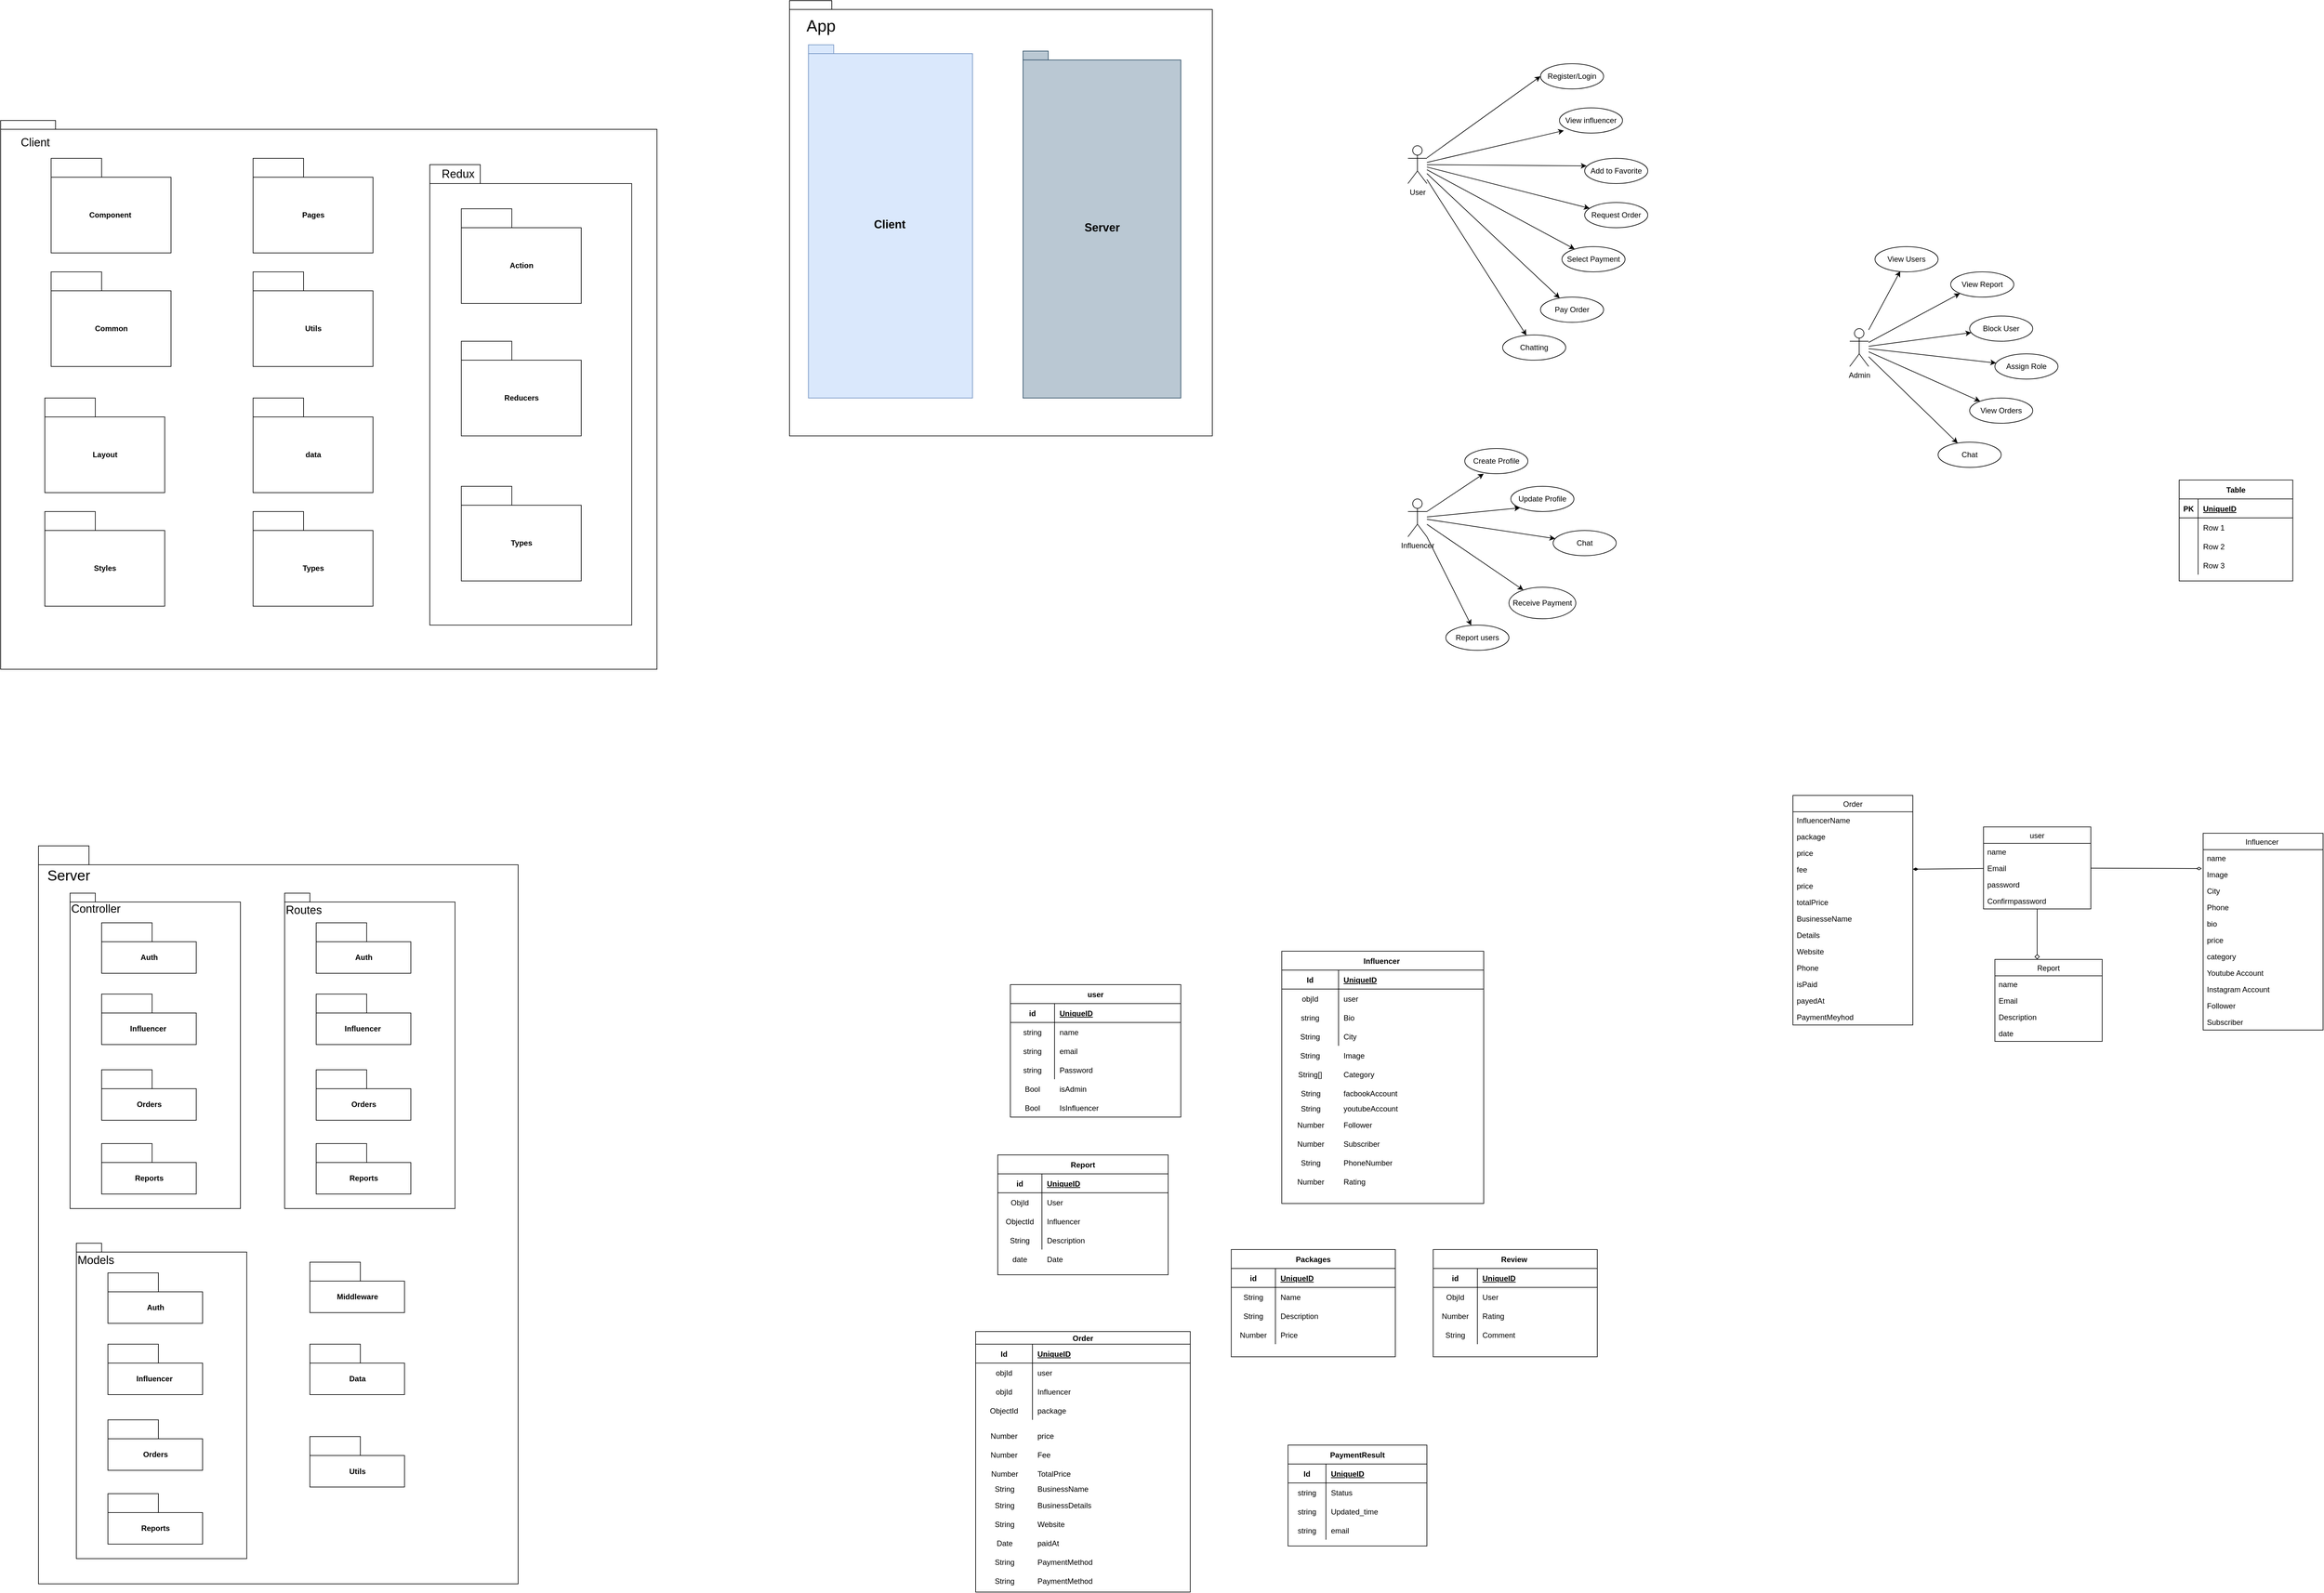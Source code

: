 <mxfile version="14.8.1" type="github">
  <diagram id="4VK42Dbmwc7l5CnfM7Ee" name="Page-1">
    <mxGraphModel dx="4518" dy="1179" grid="1" gridSize="10" guides="1" tooltips="1" connect="1" arrows="1" fold="1" page="1" pageScale="1" pageWidth="827" pageHeight="1169" math="0" shadow="0">
      <root>
        <mxCell id="0" />
        <mxCell id="1" parent="0" />
        <mxCell id="XOTThE4RcaoDm8LRYg5e-11" style="rounded=0;orthogonalLoop=1;jettySize=auto;html=1;entryX=0;entryY=0.5;entryDx=0;entryDy=0;" parent="1" source="XOTThE4RcaoDm8LRYg5e-1" target="XOTThE4RcaoDm8LRYg5e-3" edge="1">
          <mxGeometry relative="1" as="geometry" />
        </mxCell>
        <mxCell id="XOTThE4RcaoDm8LRYg5e-12" style="edgeStyle=none;rounded=0;orthogonalLoop=1;jettySize=auto;html=1;entryX=0.07;entryY=0.9;entryDx=0;entryDy=0;entryPerimeter=0;" parent="1" source="XOTThE4RcaoDm8LRYg5e-1" target="XOTThE4RcaoDm8LRYg5e-4" edge="1">
          <mxGeometry relative="1" as="geometry" />
        </mxCell>
        <mxCell id="XOTThE4RcaoDm8LRYg5e-13" style="edgeStyle=none;rounded=0;orthogonalLoop=1;jettySize=auto;html=1;entryX=0.03;entryY=0.3;entryDx=0;entryDy=0;entryPerimeter=0;" parent="1" source="XOTThE4RcaoDm8LRYg5e-1" target="XOTThE4RcaoDm8LRYg5e-5" edge="1">
          <mxGeometry relative="1" as="geometry" />
        </mxCell>
        <mxCell id="XOTThE4RcaoDm8LRYg5e-14" style="edgeStyle=none;rounded=0;orthogonalLoop=1;jettySize=auto;html=1;" parent="1" source="XOTThE4RcaoDm8LRYg5e-1" target="XOTThE4RcaoDm8LRYg5e-6" edge="1">
          <mxGeometry relative="1" as="geometry" />
        </mxCell>
        <mxCell id="XOTThE4RcaoDm8LRYg5e-15" style="edgeStyle=none;rounded=0;orthogonalLoop=1;jettySize=auto;html=1;" parent="1" source="XOTThE4RcaoDm8LRYg5e-1" target="XOTThE4RcaoDm8LRYg5e-7" edge="1">
          <mxGeometry relative="1" as="geometry" />
        </mxCell>
        <mxCell id="XOTThE4RcaoDm8LRYg5e-16" style="edgeStyle=none;rounded=0;orthogonalLoop=1;jettySize=auto;html=1;" parent="1" source="XOTThE4RcaoDm8LRYg5e-1" target="XOTThE4RcaoDm8LRYg5e-9" edge="1">
          <mxGeometry relative="1" as="geometry" />
        </mxCell>
        <mxCell id="XOTThE4RcaoDm8LRYg5e-17" style="edgeStyle=none;rounded=0;orthogonalLoop=1;jettySize=auto;html=1;" parent="1" source="XOTThE4RcaoDm8LRYg5e-1" target="XOTThE4RcaoDm8LRYg5e-10" edge="1">
          <mxGeometry relative="1" as="geometry" />
        </mxCell>
        <mxCell id="XOTThE4RcaoDm8LRYg5e-1" value="User" style="shape=umlActor;verticalLabelPosition=bottom;verticalAlign=top;html=1;outlineConnect=0;" parent="1" vertex="1">
          <mxGeometry x="120" y="320" width="30" height="60" as="geometry" />
        </mxCell>
        <mxCell id="XOTThE4RcaoDm8LRYg5e-3" value="Register/Login" style="ellipse;whiteSpace=wrap;html=1;align=center;" parent="1" vertex="1">
          <mxGeometry x="330" y="190" width="100" height="40" as="geometry" />
        </mxCell>
        <mxCell id="XOTThE4RcaoDm8LRYg5e-4" value="View influencer" style="ellipse;whiteSpace=wrap;html=1;align=center;" parent="1" vertex="1">
          <mxGeometry x="360" y="260" width="100" height="40" as="geometry" />
        </mxCell>
        <mxCell id="XOTThE4RcaoDm8LRYg5e-5" value="Add to Favorite" style="ellipse;whiteSpace=wrap;html=1;align=center;" parent="1" vertex="1">
          <mxGeometry x="400" y="340" width="100" height="40" as="geometry" />
        </mxCell>
        <mxCell id="XOTThE4RcaoDm8LRYg5e-6" value="Request Order" style="ellipse;whiteSpace=wrap;html=1;align=center;" parent="1" vertex="1">
          <mxGeometry x="400" y="410" width="100" height="40" as="geometry" />
        </mxCell>
        <mxCell id="XOTThE4RcaoDm8LRYg5e-7" value="Select Payment" style="ellipse;whiteSpace=wrap;html=1;align=center;" parent="1" vertex="1">
          <mxGeometry x="364" y="480" width="100" height="40" as="geometry" />
        </mxCell>
        <mxCell id="XOTThE4RcaoDm8LRYg5e-9" value="Pay Order" style="ellipse;whiteSpace=wrap;html=1;align=center;" parent="1" vertex="1">
          <mxGeometry x="330" y="560" width="100" height="40" as="geometry" />
        </mxCell>
        <mxCell id="XOTThE4RcaoDm8LRYg5e-10" value="Chatting" style="ellipse;whiteSpace=wrap;html=1;align=center;" parent="1" vertex="1">
          <mxGeometry x="270" y="620" width="100" height="40" as="geometry" />
        </mxCell>
        <mxCell id="XOTThE4RcaoDm8LRYg5e-26" style="edgeStyle=none;rounded=0;orthogonalLoop=1;jettySize=auto;html=1;" parent="1" source="XOTThE4RcaoDm8LRYg5e-18" edge="1">
          <mxGeometry relative="1" as="geometry">
            <mxPoint x="240" y="840" as="targetPoint" />
          </mxGeometry>
        </mxCell>
        <mxCell id="XOTThE4RcaoDm8LRYg5e-27" style="edgeStyle=none;rounded=0;orthogonalLoop=1;jettySize=auto;html=1;entryX=0;entryY=1;entryDx=0;entryDy=0;" parent="1" source="XOTThE4RcaoDm8LRYg5e-18" target="XOTThE4RcaoDm8LRYg5e-22" edge="1">
          <mxGeometry relative="1" as="geometry" />
        </mxCell>
        <mxCell id="XOTThE4RcaoDm8LRYg5e-28" style="edgeStyle=none;rounded=0;orthogonalLoop=1;jettySize=auto;html=1;" parent="1" source="XOTThE4RcaoDm8LRYg5e-18" target="XOTThE4RcaoDm8LRYg5e-23" edge="1">
          <mxGeometry relative="1" as="geometry" />
        </mxCell>
        <mxCell id="XOTThE4RcaoDm8LRYg5e-29" style="edgeStyle=none;rounded=0;orthogonalLoop=1;jettySize=auto;html=1;" parent="1" source="XOTThE4RcaoDm8LRYg5e-18" target="XOTThE4RcaoDm8LRYg5e-24" edge="1">
          <mxGeometry relative="1" as="geometry" />
        </mxCell>
        <mxCell id="XOTThE4RcaoDm8LRYg5e-30" style="edgeStyle=none;rounded=0;orthogonalLoop=1;jettySize=auto;html=1;" parent="1" source="XOTThE4RcaoDm8LRYg5e-18" target="XOTThE4RcaoDm8LRYg5e-25" edge="1">
          <mxGeometry relative="1" as="geometry" />
        </mxCell>
        <mxCell id="XOTThE4RcaoDm8LRYg5e-18" value="Influencer" style="shape=umlActor;verticalLabelPosition=bottom;verticalAlign=top;html=1;outlineConnect=0;" parent="1" vertex="1">
          <mxGeometry x="120" y="880" width="30" height="60" as="geometry" />
        </mxCell>
        <mxCell id="XOTThE4RcaoDm8LRYg5e-21" value="Create Profile" style="ellipse;whiteSpace=wrap;html=1;align=center;" parent="1" vertex="1">
          <mxGeometry x="210" y="800" width="100" height="40" as="geometry" />
        </mxCell>
        <mxCell id="XOTThE4RcaoDm8LRYg5e-22" value="Update Profile" style="ellipse;whiteSpace=wrap;html=1;align=center;" parent="1" vertex="1">
          <mxGeometry x="283" y="860" width="100" height="40" as="geometry" />
        </mxCell>
        <mxCell id="XOTThE4RcaoDm8LRYg5e-23" value="Chat" style="ellipse;whiteSpace=wrap;html=1;align=center;" parent="1" vertex="1">
          <mxGeometry x="350" y="930" width="100" height="40" as="geometry" />
        </mxCell>
        <mxCell id="XOTThE4RcaoDm8LRYg5e-24" value="Receive Payment" style="ellipse;whiteSpace=wrap;html=1;align=center;" parent="1" vertex="1">
          <mxGeometry x="280" y="1020" width="106" height="50" as="geometry" />
        </mxCell>
        <mxCell id="XOTThE4RcaoDm8LRYg5e-25" value="Report users" style="ellipse;whiteSpace=wrap;html=1;align=center;" parent="1" vertex="1">
          <mxGeometry x="180" y="1080" width="100" height="40" as="geometry" />
        </mxCell>
        <mxCell id="XOTThE4RcaoDm8LRYg5e-41" style="edgeStyle=none;rounded=0;orthogonalLoop=1;jettySize=auto;html=1;entryX=0.4;entryY=0.975;entryDx=0;entryDy=0;entryPerimeter=0;" parent="1" source="XOTThE4RcaoDm8LRYg5e-33" target="XOTThE4RcaoDm8LRYg5e-34" edge="1">
          <mxGeometry relative="1" as="geometry" />
        </mxCell>
        <mxCell id="XOTThE4RcaoDm8LRYg5e-42" style="edgeStyle=none;rounded=0;orthogonalLoop=1;jettySize=auto;html=1;entryX=0;entryY=1;entryDx=0;entryDy=0;" parent="1" source="XOTThE4RcaoDm8LRYg5e-33" target="XOTThE4RcaoDm8LRYg5e-35" edge="1">
          <mxGeometry relative="1" as="geometry" />
        </mxCell>
        <mxCell id="XOTThE4RcaoDm8LRYg5e-43" style="edgeStyle=none;rounded=0;orthogonalLoop=1;jettySize=auto;html=1;" parent="1" source="XOTThE4RcaoDm8LRYg5e-33" target="XOTThE4RcaoDm8LRYg5e-36" edge="1">
          <mxGeometry relative="1" as="geometry" />
        </mxCell>
        <mxCell id="XOTThE4RcaoDm8LRYg5e-44" style="edgeStyle=none;rounded=0;orthogonalLoop=1;jettySize=auto;html=1;" parent="1" source="XOTThE4RcaoDm8LRYg5e-33" target="XOTThE4RcaoDm8LRYg5e-37" edge="1">
          <mxGeometry relative="1" as="geometry" />
        </mxCell>
        <mxCell id="XOTThE4RcaoDm8LRYg5e-45" style="edgeStyle=none;rounded=0;orthogonalLoop=1;jettySize=auto;html=1;" parent="1" source="XOTThE4RcaoDm8LRYg5e-33" target="XOTThE4RcaoDm8LRYg5e-38" edge="1">
          <mxGeometry relative="1" as="geometry" />
        </mxCell>
        <mxCell id="XOTThE4RcaoDm8LRYg5e-46" style="edgeStyle=none;rounded=0;orthogonalLoop=1;jettySize=auto;html=1;" parent="1" source="XOTThE4RcaoDm8LRYg5e-33" target="XOTThE4RcaoDm8LRYg5e-39" edge="1">
          <mxGeometry relative="1" as="geometry" />
        </mxCell>
        <mxCell id="XOTThE4RcaoDm8LRYg5e-33" value="Admin" style="shape=umlActor;verticalLabelPosition=bottom;verticalAlign=top;html=1;outlineConnect=0;" parent="1" vertex="1">
          <mxGeometry x="820" y="610" width="30" height="60" as="geometry" />
        </mxCell>
        <mxCell id="XOTThE4RcaoDm8LRYg5e-34" value="View Users" style="ellipse;whiteSpace=wrap;html=1;align=center;" parent="1" vertex="1">
          <mxGeometry x="860" y="480" width="100" height="40" as="geometry" />
        </mxCell>
        <mxCell id="XOTThE4RcaoDm8LRYg5e-35" value="View Report" style="ellipse;whiteSpace=wrap;html=1;align=center;" parent="1" vertex="1">
          <mxGeometry x="980" y="520" width="100" height="40" as="geometry" />
        </mxCell>
        <mxCell id="XOTThE4RcaoDm8LRYg5e-36" value="Block User" style="ellipse;whiteSpace=wrap;html=1;align=center;" parent="1" vertex="1">
          <mxGeometry x="1010" y="590" width="100" height="40" as="geometry" />
        </mxCell>
        <mxCell id="XOTThE4RcaoDm8LRYg5e-37" value="Assign Role" style="ellipse;whiteSpace=wrap;html=1;align=center;" parent="1" vertex="1">
          <mxGeometry x="1050" y="650" width="100" height="40" as="geometry" />
        </mxCell>
        <mxCell id="XOTThE4RcaoDm8LRYg5e-38" value="View Orders" style="ellipse;whiteSpace=wrap;html=1;align=center;" parent="1" vertex="1">
          <mxGeometry x="1010" y="720" width="100" height="40" as="geometry" />
        </mxCell>
        <mxCell id="XOTThE4RcaoDm8LRYg5e-39" value="Chat" style="ellipse;whiteSpace=wrap;html=1;align=center;" parent="1" vertex="1">
          <mxGeometry x="960" y="790" width="100" height="40" as="geometry" />
        </mxCell>
        <mxCell id="XOTThE4RcaoDm8LRYg5e-110" style="edgeStyle=none;rounded=0;orthogonalLoop=1;jettySize=auto;html=1;entryX=0.394;entryY=0;entryDx=0;entryDy=0;entryPerimeter=0;endArrow=diamond;endFill=0;" parent="1" source="XOTThE4RcaoDm8LRYg5e-47" target="XOTThE4RcaoDm8LRYg5e-89" edge="1">
          <mxGeometry relative="1" as="geometry" />
        </mxCell>
        <mxCell id="XOTThE4RcaoDm8LRYg5e-47" value="user" style="swimlane;fontStyle=0;childLayout=stackLayout;horizontal=1;startSize=26;fillColor=none;horizontalStack=0;resizeParent=1;resizeParentMax=0;resizeLast=0;collapsible=1;marginBottom=0;" parent="1" vertex="1">
          <mxGeometry x="1032" y="1400" width="170" height="130" as="geometry" />
        </mxCell>
        <mxCell id="XOTThE4RcaoDm8LRYg5e-48" value="name" style="text;strokeColor=none;fillColor=none;align=left;verticalAlign=top;spacingLeft=4;spacingRight=4;overflow=hidden;rotatable=0;points=[[0,0.5],[1,0.5]];portConstraint=eastwest;" parent="XOTThE4RcaoDm8LRYg5e-47" vertex="1">
          <mxGeometry y="26" width="170" height="26" as="geometry" />
        </mxCell>
        <mxCell id="XOTThE4RcaoDm8LRYg5e-49" value="Email" style="text;strokeColor=none;fillColor=none;align=left;verticalAlign=top;spacingLeft=4;spacingRight=4;overflow=hidden;rotatable=0;points=[[0,0.5],[1,0.5]];portConstraint=eastwest;" parent="XOTThE4RcaoDm8LRYg5e-47" vertex="1">
          <mxGeometry y="52" width="170" height="26" as="geometry" />
        </mxCell>
        <mxCell id="XOTThE4RcaoDm8LRYg5e-50" value="password" style="text;strokeColor=none;fillColor=none;align=left;verticalAlign=top;spacingLeft=4;spacingRight=4;overflow=hidden;rotatable=0;points=[[0,0.5],[1,0.5]];portConstraint=eastwest;" parent="XOTThE4RcaoDm8LRYg5e-47" vertex="1">
          <mxGeometry y="78" width="170" height="26" as="geometry" />
        </mxCell>
        <mxCell id="XOTThE4RcaoDm8LRYg5e-51" value="Confirmpassword" style="text;strokeColor=none;fillColor=none;align=left;verticalAlign=top;spacingLeft=4;spacingRight=4;overflow=hidden;rotatable=0;points=[[0,0.5],[1,0.5]];portConstraint=eastwest;" parent="XOTThE4RcaoDm8LRYg5e-47" vertex="1">
          <mxGeometry y="104" width="170" height="26" as="geometry" />
        </mxCell>
        <mxCell id="XOTThE4RcaoDm8LRYg5e-52" value="Influencer " style="swimlane;fontStyle=0;childLayout=stackLayout;horizontal=1;startSize=26;fillColor=none;horizontalStack=0;resizeParent=1;resizeParentMax=0;resizeLast=0;collapsible=1;marginBottom=0;" parent="1" vertex="1">
          <mxGeometry x="1380" y="1410" width="190" height="312" as="geometry" />
        </mxCell>
        <mxCell id="XOTThE4RcaoDm8LRYg5e-53" value="name" style="text;strokeColor=none;fillColor=none;align=left;verticalAlign=top;spacingLeft=4;spacingRight=4;overflow=hidden;rotatable=0;points=[[0,0.5],[1,0.5]];portConstraint=eastwest;" parent="XOTThE4RcaoDm8LRYg5e-52" vertex="1">
          <mxGeometry y="26" width="190" height="26" as="geometry" />
        </mxCell>
        <mxCell id="XOTThE4RcaoDm8LRYg5e-54" value="Image" style="text;strokeColor=none;fillColor=none;align=left;verticalAlign=top;spacingLeft=4;spacingRight=4;overflow=hidden;rotatable=0;points=[[0,0.5],[1,0.5]];portConstraint=eastwest;" parent="XOTThE4RcaoDm8LRYg5e-52" vertex="1">
          <mxGeometry y="52" width="190" height="26" as="geometry" />
        </mxCell>
        <mxCell id="XOTThE4RcaoDm8LRYg5e-55" value="City" style="text;strokeColor=none;fillColor=none;align=left;verticalAlign=top;spacingLeft=4;spacingRight=4;overflow=hidden;rotatable=0;points=[[0,0.5],[1,0.5]];portConstraint=eastwest;" parent="XOTThE4RcaoDm8LRYg5e-52" vertex="1">
          <mxGeometry y="78" width="190" height="26" as="geometry" />
        </mxCell>
        <mxCell id="XOTThE4RcaoDm8LRYg5e-57" value="Phone" style="text;strokeColor=none;fillColor=none;align=left;verticalAlign=top;spacingLeft=4;spacingRight=4;overflow=hidden;rotatable=0;points=[[0,0.5],[1,0.5]];portConstraint=eastwest;" parent="XOTThE4RcaoDm8LRYg5e-52" vertex="1">
          <mxGeometry y="104" width="190" height="26" as="geometry" />
        </mxCell>
        <mxCell id="XOTThE4RcaoDm8LRYg5e-64" value="bio" style="text;strokeColor=none;fillColor=none;align=left;verticalAlign=top;spacingLeft=4;spacingRight=4;overflow=hidden;rotatable=0;points=[[0,0.5],[1,0.5]];portConstraint=eastwest;" parent="XOTThE4RcaoDm8LRYg5e-52" vertex="1">
          <mxGeometry y="130" width="190" height="26" as="geometry" />
        </mxCell>
        <mxCell id="XOTThE4RcaoDm8LRYg5e-56" value="price" style="text;strokeColor=none;fillColor=none;align=left;verticalAlign=top;spacingLeft=4;spacingRight=4;overflow=hidden;rotatable=0;points=[[0,0.5],[1,0.5]];portConstraint=eastwest;" parent="XOTThE4RcaoDm8LRYg5e-52" vertex="1">
          <mxGeometry y="156" width="190" height="26" as="geometry" />
        </mxCell>
        <mxCell id="XOTThE4RcaoDm8LRYg5e-65" value="category" style="text;strokeColor=none;fillColor=none;align=left;verticalAlign=top;spacingLeft=4;spacingRight=4;overflow=hidden;rotatable=0;points=[[0,0.5],[1,0.5]];portConstraint=eastwest;" parent="XOTThE4RcaoDm8LRYg5e-52" vertex="1">
          <mxGeometry y="182" width="190" height="26" as="geometry" />
        </mxCell>
        <mxCell id="XOTThE4RcaoDm8LRYg5e-67" value="Youtube Account" style="text;strokeColor=none;fillColor=none;align=left;verticalAlign=top;spacingLeft=4;spacingRight=4;overflow=hidden;rotatable=0;points=[[0,0.5],[1,0.5]];portConstraint=eastwest;" parent="XOTThE4RcaoDm8LRYg5e-52" vertex="1">
          <mxGeometry y="208" width="190" height="26" as="geometry" />
        </mxCell>
        <mxCell id="XOTThE4RcaoDm8LRYg5e-69" value="Instagram Account" style="text;strokeColor=none;fillColor=none;align=left;verticalAlign=top;spacingLeft=4;spacingRight=4;overflow=hidden;rotatable=0;points=[[0,0.5],[1,0.5]];portConstraint=eastwest;" parent="XOTThE4RcaoDm8LRYg5e-52" vertex="1">
          <mxGeometry y="234" width="190" height="26" as="geometry" />
        </mxCell>
        <mxCell id="XOTThE4RcaoDm8LRYg5e-68" value="Follower" style="text;strokeColor=none;fillColor=none;align=left;verticalAlign=top;spacingLeft=4;spacingRight=4;overflow=hidden;rotatable=0;points=[[0,0.5],[1,0.5]];portConstraint=eastwest;" parent="XOTThE4RcaoDm8LRYg5e-52" vertex="1">
          <mxGeometry y="260" width="190" height="26" as="geometry" />
        </mxCell>
        <mxCell id="XOTThE4RcaoDm8LRYg5e-66" value="Subscriber" style="text;strokeColor=none;fillColor=none;align=left;verticalAlign=top;spacingLeft=4;spacingRight=4;overflow=hidden;rotatable=0;points=[[0,0.5],[1,0.5]];portConstraint=eastwest;" parent="XOTThE4RcaoDm8LRYg5e-52" vertex="1">
          <mxGeometry y="286" width="190" height="26" as="geometry" />
        </mxCell>
        <mxCell id="XOTThE4RcaoDm8LRYg5e-70" value="Order" style="swimlane;fontStyle=0;childLayout=stackLayout;horizontal=1;startSize=26;fillColor=none;horizontalStack=0;resizeParent=1;resizeParentMax=0;resizeLast=0;collapsible=1;marginBottom=0;" parent="1" vertex="1">
          <mxGeometry x="730" y="1350" width="190" height="364" as="geometry" />
        </mxCell>
        <mxCell id="XOTThE4RcaoDm8LRYg5e-71" value="InfluencerName" style="text;strokeColor=none;fillColor=none;align=left;verticalAlign=top;spacingLeft=4;spacingRight=4;overflow=hidden;rotatable=0;points=[[0,0.5],[1,0.5]];portConstraint=eastwest;" parent="XOTThE4RcaoDm8LRYg5e-70" vertex="1">
          <mxGeometry y="26" width="190" height="26" as="geometry" />
        </mxCell>
        <mxCell id="XOTThE4RcaoDm8LRYg5e-72" value="package" style="text;strokeColor=none;fillColor=none;align=left;verticalAlign=top;spacingLeft=4;spacingRight=4;overflow=hidden;rotatable=0;points=[[0,0.5],[1,0.5]];portConstraint=eastwest;" parent="XOTThE4RcaoDm8LRYg5e-70" vertex="1">
          <mxGeometry y="52" width="190" height="26" as="geometry" />
        </mxCell>
        <mxCell id="XOTThE4RcaoDm8LRYg5e-73" value="price" style="text;strokeColor=none;fillColor=none;align=left;verticalAlign=top;spacingLeft=4;spacingRight=4;overflow=hidden;rotatable=0;points=[[0,0.5],[1,0.5]];portConstraint=eastwest;" parent="XOTThE4RcaoDm8LRYg5e-70" vertex="1">
          <mxGeometry y="78" width="190" height="26" as="geometry" />
        </mxCell>
        <mxCell id="XOTThE4RcaoDm8LRYg5e-74" value="fee" style="text;strokeColor=none;fillColor=none;align=left;verticalAlign=top;spacingLeft=4;spacingRight=4;overflow=hidden;rotatable=0;points=[[0,0.5],[1,0.5]];portConstraint=eastwest;" parent="XOTThE4RcaoDm8LRYg5e-70" vertex="1">
          <mxGeometry y="104" width="190" height="26" as="geometry" />
        </mxCell>
        <mxCell id="XOTThE4RcaoDm8LRYg5e-75" value="price" style="text;strokeColor=none;fillColor=none;align=left;verticalAlign=top;spacingLeft=4;spacingRight=4;overflow=hidden;rotatable=0;points=[[0,0.5],[1,0.5]];portConstraint=eastwest;" parent="XOTThE4RcaoDm8LRYg5e-70" vertex="1">
          <mxGeometry y="130" width="190" height="26" as="geometry" />
        </mxCell>
        <mxCell id="XOTThE4RcaoDm8LRYg5e-76" value="totalPrice" style="text;strokeColor=none;fillColor=none;align=left;verticalAlign=top;spacingLeft=4;spacingRight=4;overflow=hidden;rotatable=0;points=[[0,0.5],[1,0.5]];portConstraint=eastwest;" parent="XOTThE4RcaoDm8LRYg5e-70" vertex="1">
          <mxGeometry y="156" width="190" height="26" as="geometry" />
        </mxCell>
        <mxCell id="XOTThE4RcaoDm8LRYg5e-77" value="BusinesseName" style="text;strokeColor=none;fillColor=none;align=left;verticalAlign=top;spacingLeft=4;spacingRight=4;overflow=hidden;rotatable=0;points=[[0,0.5],[1,0.5]];portConstraint=eastwest;" parent="XOTThE4RcaoDm8LRYg5e-70" vertex="1">
          <mxGeometry y="182" width="190" height="26" as="geometry" />
        </mxCell>
        <mxCell id="XOTThE4RcaoDm8LRYg5e-78" value="Details" style="text;strokeColor=none;fillColor=none;align=left;verticalAlign=top;spacingLeft=4;spacingRight=4;overflow=hidden;rotatable=0;points=[[0,0.5],[1,0.5]];portConstraint=eastwest;" parent="XOTThE4RcaoDm8LRYg5e-70" vertex="1">
          <mxGeometry y="208" width="190" height="26" as="geometry" />
        </mxCell>
        <mxCell id="XOTThE4RcaoDm8LRYg5e-79" value="Website" style="text;strokeColor=none;fillColor=none;align=left;verticalAlign=top;spacingLeft=4;spacingRight=4;overflow=hidden;rotatable=0;points=[[0,0.5],[1,0.5]];portConstraint=eastwest;" parent="XOTThE4RcaoDm8LRYg5e-70" vertex="1">
          <mxGeometry y="234" width="190" height="26" as="geometry" />
        </mxCell>
        <mxCell id="XOTThE4RcaoDm8LRYg5e-80" value="Phone" style="text;strokeColor=none;fillColor=none;align=left;verticalAlign=top;spacingLeft=4;spacingRight=4;overflow=hidden;rotatable=0;points=[[0,0.5],[1,0.5]];portConstraint=eastwest;" parent="XOTThE4RcaoDm8LRYg5e-70" vertex="1">
          <mxGeometry y="260" width="190" height="26" as="geometry" />
        </mxCell>
        <mxCell id="XOTThE4RcaoDm8LRYg5e-82" value="isPaid" style="text;strokeColor=none;fillColor=none;align=left;verticalAlign=top;spacingLeft=4;spacingRight=4;overflow=hidden;rotatable=0;points=[[0,0.5],[1,0.5]];portConstraint=eastwest;" parent="XOTThE4RcaoDm8LRYg5e-70" vertex="1">
          <mxGeometry y="286" width="190" height="26" as="geometry" />
        </mxCell>
        <mxCell id="XOTThE4RcaoDm8LRYg5e-83" value="payedAt" style="text;strokeColor=none;fillColor=none;align=left;verticalAlign=top;spacingLeft=4;spacingRight=4;overflow=hidden;rotatable=0;points=[[0,0.5],[1,0.5]];portConstraint=eastwest;" parent="XOTThE4RcaoDm8LRYg5e-70" vertex="1">
          <mxGeometry y="312" width="190" height="26" as="geometry" />
        </mxCell>
        <mxCell id="XOTThE4RcaoDm8LRYg5e-81" value="PaymentMeyhod" style="text;strokeColor=none;fillColor=none;align=left;verticalAlign=top;spacingLeft=4;spacingRight=4;overflow=hidden;rotatable=0;points=[[0,0.5],[1,0.5]];portConstraint=eastwest;" parent="XOTThE4RcaoDm8LRYg5e-70" vertex="1">
          <mxGeometry y="338" width="190" height="26" as="geometry" />
        </mxCell>
        <mxCell id="XOTThE4RcaoDm8LRYg5e-89" value="Report" style="swimlane;fontStyle=0;childLayout=stackLayout;horizontal=1;startSize=26;fillColor=none;horizontalStack=0;resizeParent=1;resizeParentMax=0;resizeLast=0;collapsible=1;marginBottom=0;" parent="1" vertex="1">
          <mxGeometry x="1050" y="1610" width="170" height="130" as="geometry" />
        </mxCell>
        <mxCell id="XOTThE4RcaoDm8LRYg5e-90" value="name" style="text;strokeColor=none;fillColor=none;align=left;verticalAlign=top;spacingLeft=4;spacingRight=4;overflow=hidden;rotatable=0;points=[[0,0.5],[1,0.5]];portConstraint=eastwest;" parent="XOTThE4RcaoDm8LRYg5e-89" vertex="1">
          <mxGeometry y="26" width="170" height="26" as="geometry" />
        </mxCell>
        <mxCell id="XOTThE4RcaoDm8LRYg5e-91" value="Email" style="text;strokeColor=none;fillColor=none;align=left;verticalAlign=top;spacingLeft=4;spacingRight=4;overflow=hidden;rotatable=0;points=[[0,0.5],[1,0.5]];portConstraint=eastwest;" parent="XOTThE4RcaoDm8LRYg5e-89" vertex="1">
          <mxGeometry y="52" width="170" height="26" as="geometry" />
        </mxCell>
        <mxCell id="XOTThE4RcaoDm8LRYg5e-92" value="Description " style="text;strokeColor=none;fillColor=none;align=left;verticalAlign=top;spacingLeft=4;spacingRight=4;overflow=hidden;rotatable=0;points=[[0,0.5],[1,0.5]];portConstraint=eastwest;" parent="XOTThE4RcaoDm8LRYg5e-89" vertex="1">
          <mxGeometry y="78" width="170" height="26" as="geometry" />
        </mxCell>
        <mxCell id="XOTThE4RcaoDm8LRYg5e-93" value="date" style="text;strokeColor=none;fillColor=none;align=left;verticalAlign=top;spacingLeft=4;spacingRight=4;overflow=hidden;rotatable=0;points=[[0,0.5],[1,0.5]];portConstraint=eastwest;" parent="XOTThE4RcaoDm8LRYg5e-89" vertex="1">
          <mxGeometry y="104" width="170" height="26" as="geometry" />
        </mxCell>
        <mxCell id="XOTThE4RcaoDm8LRYg5e-94" value="Table" style="shape=table;startSize=30;container=1;collapsible=1;childLayout=tableLayout;fixedRows=1;rowLines=0;fontStyle=1;align=center;resizeLast=1;" parent="1" vertex="1">
          <mxGeometry x="1342" y="850" width="180" height="160" as="geometry" />
        </mxCell>
        <mxCell id="XOTThE4RcaoDm8LRYg5e-95" value="" style="shape=partialRectangle;collapsible=0;dropTarget=0;pointerEvents=0;fillColor=none;top=0;left=0;bottom=1;right=0;points=[[0,0.5],[1,0.5]];portConstraint=eastwest;" parent="XOTThE4RcaoDm8LRYg5e-94" vertex="1">
          <mxGeometry y="30" width="180" height="30" as="geometry" />
        </mxCell>
        <mxCell id="XOTThE4RcaoDm8LRYg5e-96" value="PK" style="shape=partialRectangle;connectable=0;fillColor=none;top=0;left=0;bottom=0;right=0;fontStyle=1;overflow=hidden;" parent="XOTThE4RcaoDm8LRYg5e-95" vertex="1">
          <mxGeometry width="30" height="30" as="geometry" />
        </mxCell>
        <mxCell id="XOTThE4RcaoDm8LRYg5e-97" value="UniqueID" style="shape=partialRectangle;connectable=0;fillColor=none;top=0;left=0;bottom=0;right=0;align=left;spacingLeft=6;fontStyle=5;overflow=hidden;" parent="XOTThE4RcaoDm8LRYg5e-95" vertex="1">
          <mxGeometry x="30" width="150" height="30" as="geometry" />
        </mxCell>
        <mxCell id="XOTThE4RcaoDm8LRYg5e-98" value="" style="shape=partialRectangle;collapsible=0;dropTarget=0;pointerEvents=0;fillColor=none;top=0;left=0;bottom=0;right=0;points=[[0,0.5],[1,0.5]];portConstraint=eastwest;" parent="XOTThE4RcaoDm8LRYg5e-94" vertex="1">
          <mxGeometry y="60" width="180" height="30" as="geometry" />
        </mxCell>
        <mxCell id="XOTThE4RcaoDm8LRYg5e-99" value="" style="shape=partialRectangle;connectable=0;fillColor=none;top=0;left=0;bottom=0;right=0;editable=1;overflow=hidden;" parent="XOTThE4RcaoDm8LRYg5e-98" vertex="1">
          <mxGeometry width="30" height="30" as="geometry" />
        </mxCell>
        <mxCell id="XOTThE4RcaoDm8LRYg5e-100" value="Row 1" style="shape=partialRectangle;connectable=0;fillColor=none;top=0;left=0;bottom=0;right=0;align=left;spacingLeft=6;overflow=hidden;" parent="XOTThE4RcaoDm8LRYg5e-98" vertex="1">
          <mxGeometry x="30" width="150" height="30" as="geometry" />
        </mxCell>
        <mxCell id="XOTThE4RcaoDm8LRYg5e-101" value="" style="shape=partialRectangle;collapsible=0;dropTarget=0;pointerEvents=0;fillColor=none;top=0;left=0;bottom=0;right=0;points=[[0,0.5],[1,0.5]];portConstraint=eastwest;" parent="XOTThE4RcaoDm8LRYg5e-94" vertex="1">
          <mxGeometry y="90" width="180" height="30" as="geometry" />
        </mxCell>
        <mxCell id="XOTThE4RcaoDm8LRYg5e-102" value="" style="shape=partialRectangle;connectable=0;fillColor=none;top=0;left=0;bottom=0;right=0;editable=1;overflow=hidden;" parent="XOTThE4RcaoDm8LRYg5e-101" vertex="1">
          <mxGeometry width="30" height="30" as="geometry" />
        </mxCell>
        <mxCell id="XOTThE4RcaoDm8LRYg5e-103" value="Row 2" style="shape=partialRectangle;connectable=0;fillColor=none;top=0;left=0;bottom=0;right=0;align=left;spacingLeft=6;overflow=hidden;" parent="XOTThE4RcaoDm8LRYg5e-101" vertex="1">
          <mxGeometry x="30" width="150" height="30" as="geometry" />
        </mxCell>
        <mxCell id="XOTThE4RcaoDm8LRYg5e-104" value="" style="shape=partialRectangle;collapsible=0;dropTarget=0;pointerEvents=0;fillColor=none;top=0;left=0;bottom=0;right=0;points=[[0,0.5],[1,0.5]];portConstraint=eastwest;" parent="XOTThE4RcaoDm8LRYg5e-94" vertex="1">
          <mxGeometry y="120" width="180" height="30" as="geometry" />
        </mxCell>
        <mxCell id="XOTThE4RcaoDm8LRYg5e-105" value="" style="shape=partialRectangle;connectable=0;fillColor=none;top=0;left=0;bottom=0;right=0;editable=1;overflow=hidden;" parent="XOTThE4RcaoDm8LRYg5e-104" vertex="1">
          <mxGeometry width="30" height="30" as="geometry" />
        </mxCell>
        <mxCell id="XOTThE4RcaoDm8LRYg5e-106" value="Row 3" style="shape=partialRectangle;connectable=0;fillColor=none;top=0;left=0;bottom=0;right=0;align=left;spacingLeft=6;overflow=hidden;" parent="XOTThE4RcaoDm8LRYg5e-104" vertex="1">
          <mxGeometry x="30" width="150" height="30" as="geometry" />
        </mxCell>
        <mxCell id="XOTThE4RcaoDm8LRYg5e-111" style="edgeStyle=none;rounded=0;orthogonalLoop=1;jettySize=auto;html=1;entryX=-0.011;entryY=0.154;entryDx=0;entryDy=0;entryPerimeter=0;endArrow=diamondThin;endFill=0;" parent="1" source="XOTThE4RcaoDm8LRYg5e-49" target="XOTThE4RcaoDm8LRYg5e-54" edge="1">
          <mxGeometry relative="1" as="geometry" />
        </mxCell>
        <mxCell id="XOTThE4RcaoDm8LRYg5e-112" style="edgeStyle=none;rounded=0;orthogonalLoop=1;jettySize=auto;html=1;entryX=1;entryY=0.5;entryDx=0;entryDy=0;endArrow=diamondThin;endFill=1;" parent="1" source="XOTThE4RcaoDm8LRYg5e-49" target="XOTThE4RcaoDm8LRYg5e-74" edge="1">
          <mxGeometry relative="1" as="geometry" />
        </mxCell>
        <mxCell id="XOTThE4RcaoDm8LRYg5e-118" value="user" style="shape=table;startSize=30;container=1;collapsible=1;childLayout=tableLayout;fixedRows=1;rowLines=0;fontStyle=1;align=center;resizeLast=1;" parent="1" vertex="1">
          <mxGeometry x="-510" y="1650" width="270" height="210" as="geometry" />
        </mxCell>
        <mxCell id="XOTThE4RcaoDm8LRYg5e-119" value="" style="shape=partialRectangle;collapsible=0;dropTarget=0;pointerEvents=0;fillColor=none;top=0;left=0;bottom=1;right=0;points=[[0,0.5],[1,0.5]];portConstraint=eastwest;" parent="XOTThE4RcaoDm8LRYg5e-118" vertex="1">
          <mxGeometry y="30" width="270" height="30" as="geometry" />
        </mxCell>
        <mxCell id="XOTThE4RcaoDm8LRYg5e-120" value="id" style="shape=partialRectangle;connectable=0;fillColor=none;top=0;left=0;bottom=0;right=0;fontStyle=1;overflow=hidden;" parent="XOTThE4RcaoDm8LRYg5e-119" vertex="1">
          <mxGeometry width="70" height="30" as="geometry" />
        </mxCell>
        <mxCell id="XOTThE4RcaoDm8LRYg5e-121" value="UniqueID" style="shape=partialRectangle;connectable=0;fillColor=none;top=0;left=0;bottom=0;right=0;align=left;spacingLeft=6;fontStyle=5;overflow=hidden;" parent="XOTThE4RcaoDm8LRYg5e-119" vertex="1">
          <mxGeometry x="70" width="200" height="30" as="geometry" />
        </mxCell>
        <mxCell id="XOTThE4RcaoDm8LRYg5e-122" value="" style="shape=partialRectangle;collapsible=0;dropTarget=0;pointerEvents=0;fillColor=none;top=0;left=0;bottom=0;right=0;points=[[0,0.5],[1,0.5]];portConstraint=eastwest;" parent="XOTThE4RcaoDm8LRYg5e-118" vertex="1">
          <mxGeometry y="60" width="270" height="30" as="geometry" />
        </mxCell>
        <mxCell id="XOTThE4RcaoDm8LRYg5e-123" value="string" style="shape=partialRectangle;connectable=0;fillColor=none;top=0;left=0;bottom=0;right=0;editable=1;overflow=hidden;" parent="XOTThE4RcaoDm8LRYg5e-122" vertex="1">
          <mxGeometry width="70" height="30" as="geometry" />
        </mxCell>
        <mxCell id="XOTThE4RcaoDm8LRYg5e-124" value="name" style="shape=partialRectangle;connectable=0;fillColor=none;top=0;left=0;bottom=0;right=0;align=left;spacingLeft=6;overflow=hidden;" parent="XOTThE4RcaoDm8LRYg5e-122" vertex="1">
          <mxGeometry x="70" width="200" height="30" as="geometry" />
        </mxCell>
        <mxCell id="XOTThE4RcaoDm8LRYg5e-125" value="" style="shape=partialRectangle;collapsible=0;dropTarget=0;pointerEvents=0;fillColor=none;top=0;left=0;bottom=0;right=0;points=[[0,0.5],[1,0.5]];portConstraint=eastwest;" parent="XOTThE4RcaoDm8LRYg5e-118" vertex="1">
          <mxGeometry y="90" width="270" height="30" as="geometry" />
        </mxCell>
        <mxCell id="XOTThE4RcaoDm8LRYg5e-126" value="string" style="shape=partialRectangle;connectable=0;fillColor=none;top=0;left=0;bottom=0;right=0;editable=1;overflow=hidden;" parent="XOTThE4RcaoDm8LRYg5e-125" vertex="1">
          <mxGeometry width="70" height="30" as="geometry" />
        </mxCell>
        <mxCell id="XOTThE4RcaoDm8LRYg5e-127" value="email" style="shape=partialRectangle;connectable=0;fillColor=none;top=0;left=0;bottom=0;right=0;align=left;spacingLeft=6;overflow=hidden;" parent="XOTThE4RcaoDm8LRYg5e-125" vertex="1">
          <mxGeometry x="70" width="200" height="30" as="geometry" />
        </mxCell>
        <mxCell id="XOTThE4RcaoDm8LRYg5e-128" value="" style="shape=partialRectangle;collapsible=0;dropTarget=0;pointerEvents=0;fillColor=none;top=0;left=0;bottom=0;right=0;points=[[0,0.5],[1,0.5]];portConstraint=eastwest;" parent="XOTThE4RcaoDm8LRYg5e-118" vertex="1">
          <mxGeometry y="120" width="270" height="30" as="geometry" />
        </mxCell>
        <mxCell id="XOTThE4RcaoDm8LRYg5e-129" value="string" style="shape=partialRectangle;connectable=0;fillColor=none;top=0;left=0;bottom=0;right=0;editable=1;overflow=hidden;" parent="XOTThE4RcaoDm8LRYg5e-128" vertex="1">
          <mxGeometry width="70" height="30" as="geometry" />
        </mxCell>
        <mxCell id="XOTThE4RcaoDm8LRYg5e-130" value="Password " style="shape=partialRectangle;connectable=0;fillColor=none;top=0;left=0;bottom=0;right=0;align=left;spacingLeft=6;overflow=hidden;" parent="XOTThE4RcaoDm8LRYg5e-128" vertex="1">
          <mxGeometry x="70" width="200" height="30" as="geometry" />
        </mxCell>
        <mxCell id="XOTThE4RcaoDm8LRYg5e-131" value="" style="shape=partialRectangle;collapsible=0;dropTarget=0;pointerEvents=0;fillColor=none;top=0;left=0;bottom=0;right=0;points=[[0,0.5],[1,0.5]];portConstraint=eastwest;" parent="1" vertex="1">
          <mxGeometry x="-510" y="1800" width="260" height="30" as="geometry" />
        </mxCell>
        <mxCell id="XOTThE4RcaoDm8LRYg5e-132" value="Bool" style="shape=partialRectangle;connectable=0;fillColor=none;top=0;left=0;bottom=0;right=0;editable=1;overflow=hidden;" parent="XOTThE4RcaoDm8LRYg5e-131" vertex="1">
          <mxGeometry width="70" height="30" as="geometry" />
        </mxCell>
        <mxCell id="XOTThE4RcaoDm8LRYg5e-133" value="isAdmin" style="shape=partialRectangle;connectable=0;fillColor=none;top=0;left=0;bottom=0;right=0;align=left;spacingLeft=6;overflow=hidden;" parent="XOTThE4RcaoDm8LRYg5e-131" vertex="1">
          <mxGeometry x="70" width="190" height="30" as="geometry" />
        </mxCell>
        <mxCell id="XOTThE4RcaoDm8LRYg5e-134" value="" style="shape=partialRectangle;collapsible=0;dropTarget=0;pointerEvents=0;fillColor=none;top=0;left=0;bottom=0;right=0;points=[[0,0.5],[1,0.5]];portConstraint=eastwest;" parent="1" vertex="1">
          <mxGeometry x="-510" y="1830" width="260" height="30" as="geometry" />
        </mxCell>
        <mxCell id="XOTThE4RcaoDm8LRYg5e-135" value="Bool" style="shape=partialRectangle;connectable=0;fillColor=none;top=0;left=0;bottom=0;right=0;editable=1;overflow=hidden;" parent="XOTThE4RcaoDm8LRYg5e-134" vertex="1">
          <mxGeometry width="70" height="30" as="geometry" />
        </mxCell>
        <mxCell id="XOTThE4RcaoDm8LRYg5e-136" value="IsInfluencer " style="shape=partialRectangle;connectable=0;fillColor=none;top=0;left=0;bottom=0;right=0;align=left;spacingLeft=6;overflow=hidden;" parent="XOTThE4RcaoDm8LRYg5e-134" vertex="1">
          <mxGeometry x="70" width="190" height="30" as="geometry" />
        </mxCell>
        <mxCell id="XOTThE4RcaoDm8LRYg5e-137" value="Packages" style="shape=table;startSize=30;container=1;collapsible=1;childLayout=tableLayout;fixedRows=1;rowLines=0;fontStyle=1;align=center;resizeLast=1;" parent="1" vertex="1">
          <mxGeometry x="-160" y="2070" width="260" height="170" as="geometry" />
        </mxCell>
        <mxCell id="XOTThE4RcaoDm8LRYg5e-138" value="" style="shape=partialRectangle;collapsible=0;dropTarget=0;pointerEvents=0;fillColor=none;top=0;left=0;bottom=1;right=0;points=[[0,0.5],[1,0.5]];portConstraint=eastwest;" parent="XOTThE4RcaoDm8LRYg5e-137" vertex="1">
          <mxGeometry y="30" width="260" height="30" as="geometry" />
        </mxCell>
        <mxCell id="XOTThE4RcaoDm8LRYg5e-139" value="id" style="shape=partialRectangle;connectable=0;fillColor=none;top=0;left=0;bottom=0;right=0;fontStyle=1;overflow=hidden;" parent="XOTThE4RcaoDm8LRYg5e-138" vertex="1">
          <mxGeometry width="70" height="30" as="geometry" />
        </mxCell>
        <mxCell id="XOTThE4RcaoDm8LRYg5e-140" value="UniqueID" style="shape=partialRectangle;connectable=0;fillColor=none;top=0;left=0;bottom=0;right=0;align=left;spacingLeft=6;fontStyle=5;overflow=hidden;" parent="XOTThE4RcaoDm8LRYg5e-138" vertex="1">
          <mxGeometry x="70" width="190" height="30" as="geometry" />
        </mxCell>
        <mxCell id="XOTThE4RcaoDm8LRYg5e-141" value="" style="shape=partialRectangle;collapsible=0;dropTarget=0;pointerEvents=0;fillColor=none;top=0;left=0;bottom=0;right=0;points=[[0,0.5],[1,0.5]];portConstraint=eastwest;" parent="XOTThE4RcaoDm8LRYg5e-137" vertex="1">
          <mxGeometry y="60" width="260" height="30" as="geometry" />
        </mxCell>
        <mxCell id="XOTThE4RcaoDm8LRYg5e-142" value="String" style="shape=partialRectangle;connectable=0;fillColor=none;top=0;left=0;bottom=0;right=0;editable=1;overflow=hidden;" parent="XOTThE4RcaoDm8LRYg5e-141" vertex="1">
          <mxGeometry width="70" height="30" as="geometry" />
        </mxCell>
        <mxCell id="XOTThE4RcaoDm8LRYg5e-143" value="Name" style="shape=partialRectangle;connectable=0;fillColor=none;top=0;left=0;bottom=0;right=0;align=left;spacingLeft=6;overflow=hidden;" parent="XOTThE4RcaoDm8LRYg5e-141" vertex="1">
          <mxGeometry x="70" width="190" height="30" as="geometry" />
        </mxCell>
        <mxCell id="XOTThE4RcaoDm8LRYg5e-144" value="" style="shape=partialRectangle;collapsible=0;dropTarget=0;pointerEvents=0;fillColor=none;top=0;left=0;bottom=0;right=0;points=[[0,0.5],[1,0.5]];portConstraint=eastwest;" parent="XOTThE4RcaoDm8LRYg5e-137" vertex="1">
          <mxGeometry y="90" width="260" height="30" as="geometry" />
        </mxCell>
        <mxCell id="XOTThE4RcaoDm8LRYg5e-145" value="String" style="shape=partialRectangle;connectable=0;fillColor=none;top=0;left=0;bottom=0;right=0;editable=1;overflow=hidden;" parent="XOTThE4RcaoDm8LRYg5e-144" vertex="1">
          <mxGeometry width="70" height="30" as="geometry" />
        </mxCell>
        <mxCell id="XOTThE4RcaoDm8LRYg5e-146" value="Description " style="shape=partialRectangle;connectable=0;fillColor=none;top=0;left=0;bottom=0;right=0;align=left;spacingLeft=6;overflow=hidden;" parent="XOTThE4RcaoDm8LRYg5e-144" vertex="1">
          <mxGeometry x="70" width="190" height="30" as="geometry" />
        </mxCell>
        <mxCell id="XOTThE4RcaoDm8LRYg5e-147" value="" style="shape=partialRectangle;collapsible=0;dropTarget=0;pointerEvents=0;fillColor=none;top=0;left=0;bottom=0;right=0;points=[[0,0.5],[1,0.5]];portConstraint=eastwest;" parent="XOTThE4RcaoDm8LRYg5e-137" vertex="1">
          <mxGeometry y="120" width="260" height="30" as="geometry" />
        </mxCell>
        <mxCell id="XOTThE4RcaoDm8LRYg5e-148" value="Number" style="shape=partialRectangle;connectable=0;fillColor=none;top=0;left=0;bottom=0;right=0;editable=1;overflow=hidden;" parent="XOTThE4RcaoDm8LRYg5e-147" vertex="1">
          <mxGeometry width="70" height="30" as="geometry" />
        </mxCell>
        <mxCell id="XOTThE4RcaoDm8LRYg5e-149" value="Price" style="shape=partialRectangle;connectable=0;fillColor=none;top=0;left=0;bottom=0;right=0;align=left;spacingLeft=6;overflow=hidden;" parent="XOTThE4RcaoDm8LRYg5e-147" vertex="1">
          <mxGeometry x="70" width="190" height="30" as="geometry" />
        </mxCell>
        <mxCell id="XOTThE4RcaoDm8LRYg5e-156" value="Influencer " style="shape=table;startSize=30;container=1;collapsible=1;childLayout=tableLayout;fixedRows=1;rowLines=0;fontStyle=1;align=center;resizeLast=1;" parent="1" vertex="1">
          <mxGeometry x="-80" y="1597" width="320" height="400" as="geometry" />
        </mxCell>
        <mxCell id="XOTThE4RcaoDm8LRYg5e-157" value="" style="shape=partialRectangle;collapsible=0;dropTarget=0;pointerEvents=0;fillColor=none;top=0;left=0;bottom=1;right=0;points=[[0,0.5],[1,0.5]];portConstraint=eastwest;" parent="XOTThE4RcaoDm8LRYg5e-156" vertex="1">
          <mxGeometry y="30" width="320" height="30" as="geometry" />
        </mxCell>
        <mxCell id="XOTThE4RcaoDm8LRYg5e-158" value="Id" style="shape=partialRectangle;connectable=0;fillColor=none;top=0;left=0;bottom=0;right=0;fontStyle=1;overflow=hidden;" parent="XOTThE4RcaoDm8LRYg5e-157" vertex="1">
          <mxGeometry width="90" height="30" as="geometry" />
        </mxCell>
        <mxCell id="XOTThE4RcaoDm8LRYg5e-159" value="UniqueID" style="shape=partialRectangle;connectable=0;fillColor=none;top=0;left=0;bottom=0;right=0;align=left;spacingLeft=6;fontStyle=5;overflow=hidden;" parent="XOTThE4RcaoDm8LRYg5e-157" vertex="1">
          <mxGeometry x="90" width="230" height="30" as="geometry" />
        </mxCell>
        <mxCell id="XOTThE4RcaoDm8LRYg5e-160" value="" style="shape=partialRectangle;collapsible=0;dropTarget=0;pointerEvents=0;fillColor=none;top=0;left=0;bottom=0;right=0;points=[[0,0.5],[1,0.5]];portConstraint=eastwest;" parent="XOTThE4RcaoDm8LRYg5e-156" vertex="1">
          <mxGeometry y="60" width="320" height="30" as="geometry" />
        </mxCell>
        <mxCell id="XOTThE4RcaoDm8LRYg5e-161" value="objId" style="shape=partialRectangle;connectable=0;fillColor=none;top=0;left=0;bottom=0;right=0;editable=1;overflow=hidden;" parent="XOTThE4RcaoDm8LRYg5e-160" vertex="1">
          <mxGeometry width="90" height="30" as="geometry" />
        </mxCell>
        <mxCell id="XOTThE4RcaoDm8LRYg5e-162" value="user" style="shape=partialRectangle;connectable=0;fillColor=none;top=0;left=0;bottom=0;right=0;align=left;spacingLeft=6;overflow=hidden;" parent="XOTThE4RcaoDm8LRYg5e-160" vertex="1">
          <mxGeometry x="90" width="230" height="30" as="geometry" />
        </mxCell>
        <mxCell id="XOTThE4RcaoDm8LRYg5e-163" value="" style="shape=partialRectangle;collapsible=0;dropTarget=0;pointerEvents=0;fillColor=none;top=0;left=0;bottom=0;right=0;points=[[0,0.5],[1,0.5]];portConstraint=eastwest;" parent="XOTThE4RcaoDm8LRYg5e-156" vertex="1">
          <mxGeometry y="90" width="320" height="30" as="geometry" />
        </mxCell>
        <mxCell id="XOTThE4RcaoDm8LRYg5e-164" value="string" style="shape=partialRectangle;connectable=0;fillColor=none;top=0;left=0;bottom=0;right=0;editable=1;overflow=hidden;" parent="XOTThE4RcaoDm8LRYg5e-163" vertex="1">
          <mxGeometry width="90" height="30" as="geometry" />
        </mxCell>
        <mxCell id="XOTThE4RcaoDm8LRYg5e-165" value="Bio" style="shape=partialRectangle;connectable=0;fillColor=none;top=0;left=0;bottom=0;right=0;align=left;spacingLeft=6;overflow=hidden;" parent="XOTThE4RcaoDm8LRYg5e-163" vertex="1">
          <mxGeometry x="90" width="230" height="30" as="geometry" />
        </mxCell>
        <mxCell id="XOTThE4RcaoDm8LRYg5e-166" value="" style="shape=partialRectangle;collapsible=0;dropTarget=0;pointerEvents=0;fillColor=none;top=0;left=0;bottom=0;right=0;points=[[0,0.5],[1,0.5]];portConstraint=eastwest;" parent="XOTThE4RcaoDm8LRYg5e-156" vertex="1">
          <mxGeometry y="120" width="320" height="30" as="geometry" />
        </mxCell>
        <mxCell id="XOTThE4RcaoDm8LRYg5e-167" value="String" style="shape=partialRectangle;connectable=0;fillColor=none;top=0;left=0;bottom=0;right=0;editable=1;overflow=hidden;" parent="XOTThE4RcaoDm8LRYg5e-166" vertex="1">
          <mxGeometry width="90" height="30" as="geometry" />
        </mxCell>
        <mxCell id="XOTThE4RcaoDm8LRYg5e-168" value="City" style="shape=partialRectangle;connectable=0;fillColor=none;top=0;left=0;bottom=0;right=0;align=left;spacingLeft=6;overflow=hidden;" parent="XOTThE4RcaoDm8LRYg5e-166" vertex="1">
          <mxGeometry x="90" width="230" height="30" as="geometry" />
        </mxCell>
        <mxCell id="XOTThE4RcaoDm8LRYg5e-169" value="" style="shape=partialRectangle;collapsible=0;dropTarget=0;pointerEvents=0;fillColor=none;top=0;left=0;bottom=0;right=0;points=[[0,0.5],[1,0.5]];portConstraint=eastwest;" parent="1" vertex="1">
          <mxGeometry x="-80" y="1747" width="320" height="30" as="geometry" />
        </mxCell>
        <mxCell id="XOTThE4RcaoDm8LRYg5e-170" value="String" style="shape=partialRectangle;connectable=0;fillColor=none;top=0;left=0;bottom=0;right=0;editable=1;overflow=hidden;" parent="XOTThE4RcaoDm8LRYg5e-169" vertex="1">
          <mxGeometry width="90" height="30" as="geometry" />
        </mxCell>
        <mxCell id="XOTThE4RcaoDm8LRYg5e-171" value="Image" style="shape=partialRectangle;connectable=0;fillColor=none;top=0;left=0;bottom=0;right=0;align=left;spacingLeft=6;overflow=hidden;" parent="XOTThE4RcaoDm8LRYg5e-169" vertex="1">
          <mxGeometry x="90" width="230" height="30" as="geometry" />
        </mxCell>
        <mxCell id="XOTThE4RcaoDm8LRYg5e-172" value="" style="shape=partialRectangle;collapsible=0;dropTarget=0;pointerEvents=0;fillColor=none;top=0;left=0;bottom=0;right=0;points=[[0,0.5],[1,0.5]];portConstraint=eastwest;" parent="1" vertex="1">
          <mxGeometry x="-80" y="1777" width="320" height="30" as="geometry" />
        </mxCell>
        <mxCell id="XOTThE4RcaoDm8LRYg5e-173" value="String[]" style="shape=partialRectangle;connectable=0;fillColor=none;top=0;left=0;bottom=0;right=0;editable=1;overflow=hidden;" parent="XOTThE4RcaoDm8LRYg5e-172" vertex="1">
          <mxGeometry width="90" height="30" as="geometry" />
        </mxCell>
        <mxCell id="XOTThE4RcaoDm8LRYg5e-174" value="Category" style="shape=partialRectangle;connectable=0;fillColor=none;top=0;left=0;bottom=0;right=0;align=left;spacingLeft=6;overflow=hidden;" parent="XOTThE4RcaoDm8LRYg5e-172" vertex="1">
          <mxGeometry x="90" width="230" height="30" as="geometry" />
        </mxCell>
        <mxCell id="XOTThE4RcaoDm8LRYg5e-175" value="" style="shape=partialRectangle;collapsible=0;dropTarget=0;pointerEvents=0;fillColor=none;top=0;left=0;bottom=0;right=0;points=[[0,0.5],[1,0.5]];portConstraint=eastwest;" parent="1" vertex="1">
          <mxGeometry x="-80" y="1807" width="320" height="30" as="geometry" />
        </mxCell>
        <mxCell id="XOTThE4RcaoDm8LRYg5e-176" value="String" style="shape=partialRectangle;connectable=0;fillColor=none;top=0;left=0;bottom=0;right=0;editable=1;overflow=hidden;" parent="XOTThE4RcaoDm8LRYg5e-175" vertex="1">
          <mxGeometry x="1" width="90" height="30" as="geometry" />
        </mxCell>
        <mxCell id="XOTThE4RcaoDm8LRYg5e-177" value="facbookAccount" style="shape=partialRectangle;connectable=0;fillColor=none;top=0;left=0;bottom=0;right=0;align=left;spacingLeft=6;overflow=hidden;" parent="XOTThE4RcaoDm8LRYg5e-175" vertex="1">
          <mxGeometry x="90" width="230" height="30" as="geometry" />
        </mxCell>
        <mxCell id="XOTThE4RcaoDm8LRYg5e-178" value="" style="shape=partialRectangle;collapsible=0;dropTarget=0;pointerEvents=0;fillColor=none;top=0;left=0;bottom=0;right=0;points=[[0,0.5],[1,0.5]];portConstraint=eastwest;" parent="1" vertex="1">
          <mxGeometry x="-80" y="1831" width="320" height="30" as="geometry" />
        </mxCell>
        <mxCell id="XOTThE4RcaoDm8LRYg5e-179" value="String" style="shape=partialRectangle;connectable=0;fillColor=none;top=0;left=0;bottom=0;right=0;editable=1;overflow=hidden;" parent="XOTThE4RcaoDm8LRYg5e-178" vertex="1">
          <mxGeometry x="1" width="90" height="30" as="geometry" />
        </mxCell>
        <mxCell id="XOTThE4RcaoDm8LRYg5e-180" value="youtubeAccount" style="shape=partialRectangle;connectable=0;fillColor=none;top=0;left=0;bottom=0;right=0;align=left;spacingLeft=6;overflow=hidden;" parent="XOTThE4RcaoDm8LRYg5e-178" vertex="1">
          <mxGeometry x="90" width="230" height="30" as="geometry" />
        </mxCell>
        <mxCell id="XOTThE4RcaoDm8LRYg5e-181" value="" style="shape=partialRectangle;collapsible=0;dropTarget=0;pointerEvents=0;fillColor=none;top=0;left=0;bottom=0;right=0;points=[[0,0.5],[1,0.5]];portConstraint=eastwest;" parent="1" vertex="1">
          <mxGeometry x="-80" y="1857" width="320" height="30" as="geometry" />
        </mxCell>
        <mxCell id="XOTThE4RcaoDm8LRYg5e-182" value="Number" style="shape=partialRectangle;connectable=0;fillColor=none;top=0;left=0;bottom=0;right=0;editable=1;overflow=hidden;" parent="XOTThE4RcaoDm8LRYg5e-181" vertex="1">
          <mxGeometry x="1" width="90" height="30" as="geometry" />
        </mxCell>
        <mxCell id="XOTThE4RcaoDm8LRYg5e-183" value="Follower" style="shape=partialRectangle;connectable=0;fillColor=none;top=0;left=0;bottom=0;right=0;align=left;spacingLeft=6;overflow=hidden;" parent="XOTThE4RcaoDm8LRYg5e-181" vertex="1">
          <mxGeometry x="90" width="230" height="30" as="geometry" />
        </mxCell>
        <mxCell id="XOTThE4RcaoDm8LRYg5e-187" value="" style="shape=partialRectangle;collapsible=0;dropTarget=0;pointerEvents=0;fillColor=none;top=0;left=0;bottom=0;right=0;points=[[0,0.5],[1,0.5]];portConstraint=eastwest;" parent="1" vertex="1">
          <mxGeometry x="-80" y="1887" width="320" height="30" as="geometry" />
        </mxCell>
        <mxCell id="XOTThE4RcaoDm8LRYg5e-188" value="Number" style="shape=partialRectangle;connectable=0;fillColor=none;top=0;left=0;bottom=0;right=0;editable=1;overflow=hidden;" parent="XOTThE4RcaoDm8LRYg5e-187" vertex="1">
          <mxGeometry x="1" width="90" height="30" as="geometry" />
        </mxCell>
        <mxCell id="XOTThE4RcaoDm8LRYg5e-189" value="Subscriber" style="shape=partialRectangle;connectable=0;fillColor=none;top=0;left=0;bottom=0;right=0;align=left;spacingLeft=6;overflow=hidden;" parent="XOTThE4RcaoDm8LRYg5e-187" vertex="1">
          <mxGeometry x="90" width="230" height="30" as="geometry" />
        </mxCell>
        <mxCell id="XOTThE4RcaoDm8LRYg5e-190" value="" style="shape=partialRectangle;collapsible=0;dropTarget=0;pointerEvents=0;fillColor=none;top=0;left=0;bottom=0;right=0;points=[[0,0.5],[1,0.5]];portConstraint=eastwest;" parent="1" vertex="1">
          <mxGeometry x="-80" y="1917" width="320" height="30" as="geometry" />
        </mxCell>
        <mxCell id="XOTThE4RcaoDm8LRYg5e-191" value="String" style="shape=partialRectangle;connectable=0;fillColor=none;top=0;left=0;bottom=0;right=0;editable=1;overflow=hidden;" parent="XOTThE4RcaoDm8LRYg5e-190" vertex="1">
          <mxGeometry x="1" width="90" height="30" as="geometry" />
        </mxCell>
        <mxCell id="XOTThE4RcaoDm8LRYg5e-192" value="PhoneNumber" style="shape=partialRectangle;connectable=0;fillColor=none;top=0;left=0;bottom=0;right=0;align=left;spacingLeft=6;overflow=hidden;" parent="XOTThE4RcaoDm8LRYg5e-190" vertex="1">
          <mxGeometry x="90" width="230" height="30" as="geometry" />
        </mxCell>
        <mxCell id="XOTThE4RcaoDm8LRYg5e-193" value="" style="shape=partialRectangle;collapsible=0;dropTarget=0;pointerEvents=0;fillColor=none;top=0;left=0;bottom=0;right=0;points=[[0,0.5],[1,0.5]];portConstraint=eastwest;" parent="1" vertex="1">
          <mxGeometry x="-80" y="1947" width="320" height="30" as="geometry" />
        </mxCell>
        <mxCell id="XOTThE4RcaoDm8LRYg5e-194" value="Number" style="shape=partialRectangle;connectable=0;fillColor=none;top=0;left=0;bottom=0;right=0;editable=1;overflow=hidden;" parent="XOTThE4RcaoDm8LRYg5e-193" vertex="1">
          <mxGeometry x="1" width="90" height="30" as="geometry" />
        </mxCell>
        <mxCell id="XOTThE4RcaoDm8LRYg5e-195" value="Rating" style="shape=partialRectangle;connectable=0;fillColor=none;top=0;left=0;bottom=0;right=0;align=left;spacingLeft=6;overflow=hidden;" parent="XOTThE4RcaoDm8LRYg5e-193" vertex="1">
          <mxGeometry x="90" width="230" height="30" as="geometry" />
        </mxCell>
        <mxCell id="XOTThE4RcaoDm8LRYg5e-197" value="Review " style="shape=table;startSize=30;container=1;collapsible=1;childLayout=tableLayout;fixedRows=1;rowLines=0;fontStyle=1;align=center;resizeLast=1;" parent="1" vertex="1">
          <mxGeometry x="160" y="2070" width="260" height="170" as="geometry" />
        </mxCell>
        <mxCell id="XOTThE4RcaoDm8LRYg5e-198" value="" style="shape=partialRectangle;collapsible=0;dropTarget=0;pointerEvents=0;fillColor=none;top=0;left=0;bottom=1;right=0;points=[[0,0.5],[1,0.5]];portConstraint=eastwest;" parent="XOTThE4RcaoDm8LRYg5e-197" vertex="1">
          <mxGeometry y="30" width="260" height="30" as="geometry" />
        </mxCell>
        <mxCell id="XOTThE4RcaoDm8LRYg5e-199" value="id" style="shape=partialRectangle;connectable=0;fillColor=none;top=0;left=0;bottom=0;right=0;fontStyle=1;overflow=hidden;" parent="XOTThE4RcaoDm8LRYg5e-198" vertex="1">
          <mxGeometry width="70" height="30" as="geometry" />
        </mxCell>
        <mxCell id="XOTThE4RcaoDm8LRYg5e-200" value="UniqueID" style="shape=partialRectangle;connectable=0;fillColor=none;top=0;left=0;bottom=0;right=0;align=left;spacingLeft=6;fontStyle=5;overflow=hidden;" parent="XOTThE4RcaoDm8LRYg5e-198" vertex="1">
          <mxGeometry x="70" width="190" height="30" as="geometry" />
        </mxCell>
        <mxCell id="XOTThE4RcaoDm8LRYg5e-201" value="" style="shape=partialRectangle;collapsible=0;dropTarget=0;pointerEvents=0;fillColor=none;top=0;left=0;bottom=0;right=0;points=[[0,0.5],[1,0.5]];portConstraint=eastwest;" parent="XOTThE4RcaoDm8LRYg5e-197" vertex="1">
          <mxGeometry y="60" width="260" height="30" as="geometry" />
        </mxCell>
        <mxCell id="XOTThE4RcaoDm8LRYg5e-202" value="ObjId" style="shape=partialRectangle;connectable=0;fillColor=none;top=0;left=0;bottom=0;right=0;editable=1;overflow=hidden;" parent="XOTThE4RcaoDm8LRYg5e-201" vertex="1">
          <mxGeometry width="70" height="30" as="geometry" />
        </mxCell>
        <mxCell id="XOTThE4RcaoDm8LRYg5e-203" value="User" style="shape=partialRectangle;connectable=0;fillColor=none;top=0;left=0;bottom=0;right=0;align=left;spacingLeft=6;overflow=hidden;" parent="XOTThE4RcaoDm8LRYg5e-201" vertex="1">
          <mxGeometry x="70" width="190" height="30" as="geometry" />
        </mxCell>
        <mxCell id="XOTThE4RcaoDm8LRYg5e-204" value="" style="shape=partialRectangle;collapsible=0;dropTarget=0;pointerEvents=0;fillColor=none;top=0;left=0;bottom=0;right=0;points=[[0,0.5],[1,0.5]];portConstraint=eastwest;" parent="XOTThE4RcaoDm8LRYg5e-197" vertex="1">
          <mxGeometry y="90" width="260" height="30" as="geometry" />
        </mxCell>
        <mxCell id="XOTThE4RcaoDm8LRYg5e-205" value="Number" style="shape=partialRectangle;connectable=0;fillColor=none;top=0;left=0;bottom=0;right=0;editable=1;overflow=hidden;" parent="XOTThE4RcaoDm8LRYg5e-204" vertex="1">
          <mxGeometry width="70" height="30" as="geometry" />
        </mxCell>
        <mxCell id="XOTThE4RcaoDm8LRYg5e-206" value="Rating" style="shape=partialRectangle;connectable=0;fillColor=none;top=0;left=0;bottom=0;right=0;align=left;spacingLeft=6;overflow=hidden;" parent="XOTThE4RcaoDm8LRYg5e-204" vertex="1">
          <mxGeometry x="70" width="190" height="30" as="geometry" />
        </mxCell>
        <mxCell id="XOTThE4RcaoDm8LRYg5e-207" value="" style="shape=partialRectangle;collapsible=0;dropTarget=0;pointerEvents=0;fillColor=none;top=0;left=0;bottom=0;right=0;points=[[0,0.5],[1,0.5]];portConstraint=eastwest;" parent="XOTThE4RcaoDm8LRYg5e-197" vertex="1">
          <mxGeometry y="120" width="260" height="30" as="geometry" />
        </mxCell>
        <mxCell id="XOTThE4RcaoDm8LRYg5e-208" value="String" style="shape=partialRectangle;connectable=0;fillColor=none;top=0;left=0;bottom=0;right=0;editable=1;overflow=hidden;" parent="XOTThE4RcaoDm8LRYg5e-207" vertex="1">
          <mxGeometry width="70" height="30" as="geometry" />
        </mxCell>
        <mxCell id="XOTThE4RcaoDm8LRYg5e-209" value="Comment" style="shape=partialRectangle;connectable=0;fillColor=none;top=0;left=0;bottom=0;right=0;align=left;spacingLeft=6;overflow=hidden;" parent="XOTThE4RcaoDm8LRYg5e-207" vertex="1">
          <mxGeometry x="70" width="190" height="30" as="geometry" />
        </mxCell>
        <mxCell id="XOTThE4RcaoDm8LRYg5e-210" value="Report" style="shape=table;startSize=30;container=1;collapsible=1;childLayout=tableLayout;fixedRows=1;rowLines=0;fontStyle=1;align=center;resizeLast=1;" parent="1" vertex="1">
          <mxGeometry x="-530" y="1920" width="270" height="190" as="geometry" />
        </mxCell>
        <mxCell id="XOTThE4RcaoDm8LRYg5e-211" value="" style="shape=partialRectangle;collapsible=0;dropTarget=0;pointerEvents=0;fillColor=none;top=0;left=0;bottom=1;right=0;points=[[0,0.5],[1,0.5]];portConstraint=eastwest;" parent="XOTThE4RcaoDm8LRYg5e-210" vertex="1">
          <mxGeometry y="30" width="270" height="30" as="geometry" />
        </mxCell>
        <mxCell id="XOTThE4RcaoDm8LRYg5e-212" value="id" style="shape=partialRectangle;connectable=0;fillColor=none;top=0;left=0;bottom=0;right=0;fontStyle=1;overflow=hidden;" parent="XOTThE4RcaoDm8LRYg5e-211" vertex="1">
          <mxGeometry width="70" height="30" as="geometry" />
        </mxCell>
        <mxCell id="XOTThE4RcaoDm8LRYg5e-213" value="UniqueID" style="shape=partialRectangle;connectable=0;fillColor=none;top=0;left=0;bottom=0;right=0;align=left;spacingLeft=6;fontStyle=5;overflow=hidden;" parent="XOTThE4RcaoDm8LRYg5e-211" vertex="1">
          <mxGeometry x="70" width="200" height="30" as="geometry" />
        </mxCell>
        <mxCell id="XOTThE4RcaoDm8LRYg5e-214" value="" style="shape=partialRectangle;collapsible=0;dropTarget=0;pointerEvents=0;fillColor=none;top=0;left=0;bottom=0;right=0;points=[[0,0.5],[1,0.5]];portConstraint=eastwest;" parent="XOTThE4RcaoDm8LRYg5e-210" vertex="1">
          <mxGeometry y="60" width="270" height="30" as="geometry" />
        </mxCell>
        <mxCell id="XOTThE4RcaoDm8LRYg5e-215" value="ObjId" style="shape=partialRectangle;connectable=0;fillColor=none;top=0;left=0;bottom=0;right=0;editable=1;overflow=hidden;" parent="XOTThE4RcaoDm8LRYg5e-214" vertex="1">
          <mxGeometry width="70" height="30" as="geometry" />
        </mxCell>
        <mxCell id="XOTThE4RcaoDm8LRYg5e-216" value="User" style="shape=partialRectangle;connectable=0;fillColor=none;top=0;left=0;bottom=0;right=0;align=left;spacingLeft=6;overflow=hidden;" parent="XOTThE4RcaoDm8LRYg5e-214" vertex="1">
          <mxGeometry x="70" width="200" height="30" as="geometry" />
        </mxCell>
        <mxCell id="XOTThE4RcaoDm8LRYg5e-217" value="" style="shape=partialRectangle;collapsible=0;dropTarget=0;pointerEvents=0;fillColor=none;top=0;left=0;bottom=0;right=0;points=[[0,0.5],[1,0.5]];portConstraint=eastwest;" parent="XOTThE4RcaoDm8LRYg5e-210" vertex="1">
          <mxGeometry y="90" width="270" height="30" as="geometry" />
        </mxCell>
        <mxCell id="XOTThE4RcaoDm8LRYg5e-218" value="ObjectId" style="shape=partialRectangle;connectable=0;fillColor=none;top=0;left=0;bottom=0;right=0;editable=1;overflow=hidden;" parent="XOTThE4RcaoDm8LRYg5e-217" vertex="1">
          <mxGeometry width="70" height="30" as="geometry" />
        </mxCell>
        <mxCell id="XOTThE4RcaoDm8LRYg5e-219" value="Influencer " style="shape=partialRectangle;connectable=0;fillColor=none;top=0;left=0;bottom=0;right=0;align=left;spacingLeft=6;overflow=hidden;" parent="XOTThE4RcaoDm8LRYg5e-217" vertex="1">
          <mxGeometry x="70" width="200" height="30" as="geometry" />
        </mxCell>
        <mxCell id="XOTThE4RcaoDm8LRYg5e-220" value="" style="shape=partialRectangle;collapsible=0;dropTarget=0;pointerEvents=0;fillColor=none;top=0;left=0;bottom=0;right=0;points=[[0,0.5],[1,0.5]];portConstraint=eastwest;" parent="XOTThE4RcaoDm8LRYg5e-210" vertex="1">
          <mxGeometry y="120" width="270" height="30" as="geometry" />
        </mxCell>
        <mxCell id="XOTThE4RcaoDm8LRYg5e-221" value="String" style="shape=partialRectangle;connectable=0;fillColor=none;top=0;left=0;bottom=0;right=0;editable=1;overflow=hidden;" parent="XOTThE4RcaoDm8LRYg5e-220" vertex="1">
          <mxGeometry width="70" height="30" as="geometry" />
        </mxCell>
        <mxCell id="XOTThE4RcaoDm8LRYg5e-222" value="Description " style="shape=partialRectangle;connectable=0;fillColor=none;top=0;left=0;bottom=0;right=0;align=left;spacingLeft=6;overflow=hidden;" parent="XOTThE4RcaoDm8LRYg5e-220" vertex="1">
          <mxGeometry x="70" width="200" height="30" as="geometry" />
        </mxCell>
        <mxCell id="XOTThE4RcaoDm8LRYg5e-223" value="" style="shape=partialRectangle;collapsible=0;dropTarget=0;pointerEvents=0;fillColor=none;top=0;left=0;bottom=0;right=0;points=[[0,0.5],[1,0.5]];portConstraint=eastwest;" parent="1" vertex="1">
          <mxGeometry x="-530" y="2070" width="260" height="30" as="geometry" />
        </mxCell>
        <mxCell id="XOTThE4RcaoDm8LRYg5e-224" value="date" style="shape=partialRectangle;connectable=0;fillColor=none;top=0;left=0;bottom=0;right=0;editable=1;overflow=hidden;" parent="XOTThE4RcaoDm8LRYg5e-223" vertex="1">
          <mxGeometry width="70" height="30" as="geometry" />
        </mxCell>
        <mxCell id="XOTThE4RcaoDm8LRYg5e-225" value="Date" style="shape=partialRectangle;connectable=0;fillColor=none;top=0;left=0;bottom=0;right=0;align=left;spacingLeft=6;overflow=hidden;" parent="XOTThE4RcaoDm8LRYg5e-223" vertex="1">
          <mxGeometry x="70" width="190" height="30" as="geometry" />
        </mxCell>
        <mxCell id="XOTThE4RcaoDm8LRYg5e-229" value="Order" style="shape=table;startSize=20;container=1;collapsible=1;childLayout=tableLayout;fixedRows=1;rowLines=0;fontStyle=1;align=center;resizeLast=1;" parent="1" vertex="1">
          <mxGeometry x="-565" y="2200" width="340" height="413" as="geometry" />
        </mxCell>
        <mxCell id="XOTThE4RcaoDm8LRYg5e-230" value="" style="shape=partialRectangle;collapsible=0;dropTarget=0;pointerEvents=0;fillColor=none;top=0;left=0;bottom=1;right=0;points=[[0,0.5],[1,0.5]];portConstraint=eastwest;" parent="XOTThE4RcaoDm8LRYg5e-229" vertex="1">
          <mxGeometry y="20" width="340" height="30" as="geometry" />
        </mxCell>
        <mxCell id="XOTThE4RcaoDm8LRYg5e-231" value="Id" style="shape=partialRectangle;connectable=0;fillColor=none;top=0;left=0;bottom=0;right=0;fontStyle=1;overflow=hidden;" parent="XOTThE4RcaoDm8LRYg5e-230" vertex="1">
          <mxGeometry width="90" height="30" as="geometry" />
        </mxCell>
        <mxCell id="XOTThE4RcaoDm8LRYg5e-232" value="UniqueID" style="shape=partialRectangle;connectable=0;fillColor=none;top=0;left=0;bottom=0;right=0;align=left;spacingLeft=6;fontStyle=5;overflow=hidden;" parent="XOTThE4RcaoDm8LRYg5e-230" vertex="1">
          <mxGeometry x="90" width="250" height="30" as="geometry" />
        </mxCell>
        <mxCell id="XOTThE4RcaoDm8LRYg5e-233" value="" style="shape=partialRectangle;collapsible=0;dropTarget=0;pointerEvents=0;fillColor=none;top=0;left=0;bottom=0;right=0;points=[[0,0.5],[1,0.5]];portConstraint=eastwest;" parent="XOTThE4RcaoDm8LRYg5e-229" vertex="1">
          <mxGeometry y="50" width="340" height="30" as="geometry" />
        </mxCell>
        <mxCell id="XOTThE4RcaoDm8LRYg5e-234" value="objId" style="shape=partialRectangle;connectable=0;fillColor=none;top=0;left=0;bottom=0;right=0;editable=1;overflow=hidden;" parent="XOTThE4RcaoDm8LRYg5e-233" vertex="1">
          <mxGeometry width="90" height="30" as="geometry" />
        </mxCell>
        <mxCell id="XOTThE4RcaoDm8LRYg5e-235" value="user" style="shape=partialRectangle;connectable=0;fillColor=none;top=0;left=0;bottom=0;right=0;align=left;spacingLeft=6;overflow=hidden;" parent="XOTThE4RcaoDm8LRYg5e-233" vertex="1">
          <mxGeometry x="90" width="250" height="30" as="geometry" />
        </mxCell>
        <mxCell id="XOTThE4RcaoDm8LRYg5e-236" value="" style="shape=partialRectangle;collapsible=0;dropTarget=0;pointerEvents=0;fillColor=none;top=0;left=0;bottom=0;right=0;points=[[0,0.5],[1,0.5]];portConstraint=eastwest;" parent="XOTThE4RcaoDm8LRYg5e-229" vertex="1">
          <mxGeometry y="80" width="340" height="30" as="geometry" />
        </mxCell>
        <mxCell id="XOTThE4RcaoDm8LRYg5e-237" value="objId" style="shape=partialRectangle;connectable=0;fillColor=none;top=0;left=0;bottom=0;right=0;editable=1;overflow=hidden;" parent="XOTThE4RcaoDm8LRYg5e-236" vertex="1">
          <mxGeometry width="90" height="30" as="geometry" />
        </mxCell>
        <mxCell id="XOTThE4RcaoDm8LRYg5e-238" value="Influencer " style="shape=partialRectangle;connectable=0;fillColor=none;top=0;left=0;bottom=0;right=0;align=left;spacingLeft=6;overflow=hidden;" parent="XOTThE4RcaoDm8LRYg5e-236" vertex="1">
          <mxGeometry x="90" width="250" height="30" as="geometry" />
        </mxCell>
        <mxCell id="XOTThE4RcaoDm8LRYg5e-239" value="" style="shape=partialRectangle;collapsible=0;dropTarget=0;pointerEvents=0;fillColor=none;top=0;left=0;bottom=0;right=0;points=[[0,0.5],[1,0.5]];portConstraint=eastwest;" parent="XOTThE4RcaoDm8LRYg5e-229" vertex="1">
          <mxGeometry y="110" width="340" height="30" as="geometry" />
        </mxCell>
        <mxCell id="XOTThE4RcaoDm8LRYg5e-240" value="ObjectId" style="shape=partialRectangle;connectable=0;fillColor=none;top=0;left=0;bottom=0;right=0;editable=1;overflow=hidden;" parent="XOTThE4RcaoDm8LRYg5e-239" vertex="1">
          <mxGeometry width="90" height="30" as="geometry" />
        </mxCell>
        <mxCell id="XOTThE4RcaoDm8LRYg5e-241" value="package" style="shape=partialRectangle;connectable=0;fillColor=none;top=0;left=0;bottom=0;right=0;align=left;spacingLeft=6;overflow=hidden;" parent="XOTThE4RcaoDm8LRYg5e-239" vertex="1">
          <mxGeometry x="90" width="250" height="30" as="geometry" />
        </mxCell>
        <mxCell id="XOTThE4RcaoDm8LRYg5e-242" value="" style="shape=partialRectangle;collapsible=0;dropTarget=0;pointerEvents=0;fillColor=none;top=0;left=0;bottom=0;right=0;points=[[0,0.5],[1,0.5]];portConstraint=eastwest;" parent="1" vertex="1">
          <mxGeometry x="-565" y="2350" width="320" height="30" as="geometry" />
        </mxCell>
        <mxCell id="XOTThE4RcaoDm8LRYg5e-243" value="Number" style="shape=partialRectangle;connectable=0;fillColor=none;top=0;left=0;bottom=0;right=0;editable=1;overflow=hidden;" parent="XOTThE4RcaoDm8LRYg5e-242" vertex="1">
          <mxGeometry width="90" height="30" as="geometry" />
        </mxCell>
        <mxCell id="XOTThE4RcaoDm8LRYg5e-244" value="price" style="shape=partialRectangle;connectable=0;fillColor=none;top=0;left=0;bottom=0;right=0;align=left;spacingLeft=6;overflow=hidden;" parent="XOTThE4RcaoDm8LRYg5e-242" vertex="1">
          <mxGeometry x="90" width="230" height="30" as="geometry" />
        </mxCell>
        <mxCell id="XOTThE4RcaoDm8LRYg5e-245" value="" style="shape=partialRectangle;collapsible=0;dropTarget=0;pointerEvents=0;fillColor=none;top=0;left=0;bottom=0;right=0;points=[[0,0.5],[1,0.5]];portConstraint=eastwest;" parent="1" vertex="1">
          <mxGeometry x="-565" y="2380" width="320" height="30" as="geometry" />
        </mxCell>
        <mxCell id="XOTThE4RcaoDm8LRYg5e-246" value="Number" style="shape=partialRectangle;connectable=0;fillColor=none;top=0;left=0;bottom=0;right=0;editable=1;overflow=hidden;" parent="XOTThE4RcaoDm8LRYg5e-245" vertex="1">
          <mxGeometry width="90" height="30" as="geometry" />
        </mxCell>
        <mxCell id="XOTThE4RcaoDm8LRYg5e-247" value="Fee" style="shape=partialRectangle;connectable=0;fillColor=none;top=0;left=0;bottom=0;right=0;align=left;spacingLeft=6;overflow=hidden;" parent="XOTThE4RcaoDm8LRYg5e-245" vertex="1">
          <mxGeometry x="90" width="230" height="30" as="geometry" />
        </mxCell>
        <mxCell id="XOTThE4RcaoDm8LRYg5e-248" value="" style="shape=partialRectangle;collapsible=0;dropTarget=0;pointerEvents=0;fillColor=none;top=0;left=0;bottom=0;right=0;points=[[0,0.5],[1,0.5]];portConstraint=eastwest;" parent="1" vertex="1">
          <mxGeometry x="-565" y="2410" width="320" height="30" as="geometry" />
        </mxCell>
        <mxCell id="XOTThE4RcaoDm8LRYg5e-249" value="Number" style="shape=partialRectangle;connectable=0;fillColor=none;top=0;left=0;bottom=0;right=0;editable=1;overflow=hidden;" parent="XOTThE4RcaoDm8LRYg5e-248" vertex="1">
          <mxGeometry x="1" width="90" height="30" as="geometry" />
        </mxCell>
        <mxCell id="XOTThE4RcaoDm8LRYg5e-250" value="TotalPrice" style="shape=partialRectangle;connectable=0;fillColor=none;top=0;left=0;bottom=0;right=0;align=left;spacingLeft=6;overflow=hidden;" parent="XOTThE4RcaoDm8LRYg5e-248" vertex="1">
          <mxGeometry x="90" width="230" height="30" as="geometry" />
        </mxCell>
        <mxCell id="XOTThE4RcaoDm8LRYg5e-251" value="" style="shape=partialRectangle;collapsible=0;dropTarget=0;pointerEvents=0;fillColor=none;top=0;left=0;bottom=0;right=0;points=[[0,0.5],[1,0.5]];portConstraint=eastwest;" parent="1" vertex="1">
          <mxGeometry x="-565" y="2434" width="320" height="30" as="geometry" />
        </mxCell>
        <mxCell id="XOTThE4RcaoDm8LRYg5e-252" value="String" style="shape=partialRectangle;connectable=0;fillColor=none;top=0;left=0;bottom=0;right=0;editable=1;overflow=hidden;" parent="XOTThE4RcaoDm8LRYg5e-251" vertex="1">
          <mxGeometry x="1" width="90" height="30" as="geometry" />
        </mxCell>
        <mxCell id="XOTThE4RcaoDm8LRYg5e-253" value="BusinessName" style="shape=partialRectangle;connectable=0;fillColor=none;top=0;left=0;bottom=0;right=0;align=left;spacingLeft=6;overflow=hidden;" parent="XOTThE4RcaoDm8LRYg5e-251" vertex="1">
          <mxGeometry x="90" width="230" height="30" as="geometry" />
        </mxCell>
        <mxCell id="XOTThE4RcaoDm8LRYg5e-254" value="" style="shape=partialRectangle;collapsible=0;dropTarget=0;pointerEvents=0;fillColor=none;top=0;left=0;bottom=0;right=0;points=[[0,0.5],[1,0.5]];portConstraint=eastwest;" parent="1" vertex="1">
          <mxGeometry x="-565" y="2460" width="320" height="30" as="geometry" />
        </mxCell>
        <mxCell id="XOTThE4RcaoDm8LRYg5e-255" value="String" style="shape=partialRectangle;connectable=0;fillColor=none;top=0;left=0;bottom=0;right=0;editable=1;overflow=hidden;" parent="XOTThE4RcaoDm8LRYg5e-254" vertex="1">
          <mxGeometry x="1" width="90" height="30" as="geometry" />
        </mxCell>
        <mxCell id="XOTThE4RcaoDm8LRYg5e-256" value="BusinessDetails" style="shape=partialRectangle;connectable=0;fillColor=none;top=0;left=0;bottom=0;right=0;align=left;spacingLeft=6;overflow=hidden;" parent="XOTThE4RcaoDm8LRYg5e-254" vertex="1">
          <mxGeometry x="90" width="230" height="30" as="geometry" />
        </mxCell>
        <mxCell id="XOTThE4RcaoDm8LRYg5e-257" value="" style="shape=partialRectangle;collapsible=0;dropTarget=0;pointerEvents=0;fillColor=none;top=0;left=0;bottom=0;right=0;points=[[0,0.5],[1,0.5]];portConstraint=eastwest;" parent="1" vertex="1">
          <mxGeometry x="-565" y="2490" width="320" height="30" as="geometry" />
        </mxCell>
        <mxCell id="XOTThE4RcaoDm8LRYg5e-258" value="String" style="shape=partialRectangle;connectable=0;fillColor=none;top=0;left=0;bottom=0;right=0;editable=1;overflow=hidden;" parent="XOTThE4RcaoDm8LRYg5e-257" vertex="1">
          <mxGeometry x="1" width="90" height="30" as="geometry" />
        </mxCell>
        <mxCell id="XOTThE4RcaoDm8LRYg5e-259" value="Website" style="shape=partialRectangle;connectable=0;fillColor=none;top=0;left=0;bottom=0;right=0;align=left;spacingLeft=6;overflow=hidden;" parent="XOTThE4RcaoDm8LRYg5e-257" vertex="1">
          <mxGeometry x="90" width="230" height="30" as="geometry" />
        </mxCell>
        <mxCell id="XOTThE4RcaoDm8LRYg5e-260" value="" style="shape=partialRectangle;collapsible=0;dropTarget=0;pointerEvents=0;fillColor=none;top=0;left=0;bottom=0;right=0;points=[[0,0.5],[1,0.5]];portConstraint=eastwest;" parent="1" vertex="1">
          <mxGeometry x="-565" y="2520" width="320" height="30" as="geometry" />
        </mxCell>
        <mxCell id="XOTThE4RcaoDm8LRYg5e-261" value="Date" style="shape=partialRectangle;connectable=0;fillColor=none;top=0;left=0;bottom=0;right=0;editable=1;overflow=hidden;" parent="XOTThE4RcaoDm8LRYg5e-260" vertex="1">
          <mxGeometry x="1" width="90" height="30" as="geometry" />
        </mxCell>
        <mxCell id="XOTThE4RcaoDm8LRYg5e-262" value="paidAt" style="shape=partialRectangle;connectable=0;fillColor=none;top=0;left=0;bottom=0;right=0;align=left;spacingLeft=6;overflow=hidden;" parent="XOTThE4RcaoDm8LRYg5e-260" vertex="1">
          <mxGeometry x="90" width="230" height="30" as="geometry" />
        </mxCell>
        <mxCell id="XOTThE4RcaoDm8LRYg5e-263" value="" style="shape=partialRectangle;collapsible=0;dropTarget=0;pointerEvents=0;fillColor=none;top=0;left=0;bottom=0;right=0;points=[[0,0.5],[1,0.5]];portConstraint=eastwest;" parent="1" vertex="1">
          <mxGeometry x="-565" y="2550" width="320" height="30" as="geometry" />
        </mxCell>
        <mxCell id="XOTThE4RcaoDm8LRYg5e-264" value="String" style="shape=partialRectangle;connectable=0;fillColor=none;top=0;left=0;bottom=0;right=0;editable=1;overflow=hidden;" parent="XOTThE4RcaoDm8LRYg5e-263" vertex="1">
          <mxGeometry x="1" width="90" height="30" as="geometry" />
        </mxCell>
        <mxCell id="XOTThE4RcaoDm8LRYg5e-265" value="PaymentMethod" style="shape=partialRectangle;connectable=0;fillColor=none;top=0;left=0;bottom=0;right=0;align=left;spacingLeft=6;overflow=hidden;" parent="XOTThE4RcaoDm8LRYg5e-263" vertex="1">
          <mxGeometry x="90" width="230" height="30" as="geometry" />
        </mxCell>
        <mxCell id="XOTThE4RcaoDm8LRYg5e-266" value="" style="shape=partialRectangle;collapsible=0;dropTarget=0;pointerEvents=0;fillColor=none;top=0;left=0;bottom=0;right=0;points=[[0,0.5],[1,0.5]];portConstraint=eastwest;" parent="1" vertex="1">
          <mxGeometry x="-565" y="2580" width="320" height="30" as="geometry" />
        </mxCell>
        <mxCell id="XOTThE4RcaoDm8LRYg5e-267" value="String" style="shape=partialRectangle;connectable=0;fillColor=none;top=0;left=0;bottom=0;right=0;editable=1;overflow=hidden;" parent="XOTThE4RcaoDm8LRYg5e-266" vertex="1">
          <mxGeometry x="1" width="90" height="30" as="geometry" />
        </mxCell>
        <mxCell id="XOTThE4RcaoDm8LRYg5e-268" value="PaymentMethod" style="shape=partialRectangle;connectable=0;fillColor=none;top=0;left=0;bottom=0;right=0;align=left;spacingLeft=6;overflow=hidden;" parent="XOTThE4RcaoDm8LRYg5e-266" vertex="1">
          <mxGeometry x="90" width="230" height="30" as="geometry" />
        </mxCell>
        <mxCell id="XOTThE4RcaoDm8LRYg5e-269" value="PaymentResult" style="shape=table;startSize=30;container=1;collapsible=1;childLayout=tableLayout;fixedRows=1;rowLines=0;fontStyle=1;align=center;resizeLast=1;" parent="1" vertex="1">
          <mxGeometry x="-70" y="2380" width="220" height="160" as="geometry" />
        </mxCell>
        <mxCell id="XOTThE4RcaoDm8LRYg5e-270" value="" style="shape=partialRectangle;collapsible=0;dropTarget=0;pointerEvents=0;fillColor=none;top=0;left=0;bottom=1;right=0;points=[[0,0.5],[1,0.5]];portConstraint=eastwest;" parent="XOTThE4RcaoDm8LRYg5e-269" vertex="1">
          <mxGeometry y="30" width="220" height="30" as="geometry" />
        </mxCell>
        <mxCell id="XOTThE4RcaoDm8LRYg5e-271" value="Id" style="shape=partialRectangle;connectable=0;fillColor=none;top=0;left=0;bottom=0;right=0;fontStyle=1;overflow=hidden;" parent="XOTThE4RcaoDm8LRYg5e-270" vertex="1">
          <mxGeometry width="60" height="30" as="geometry" />
        </mxCell>
        <mxCell id="XOTThE4RcaoDm8LRYg5e-272" value="UniqueID" style="shape=partialRectangle;connectable=0;fillColor=none;top=0;left=0;bottom=0;right=0;align=left;spacingLeft=6;fontStyle=5;overflow=hidden;" parent="XOTThE4RcaoDm8LRYg5e-270" vertex="1">
          <mxGeometry x="60" width="160" height="30" as="geometry" />
        </mxCell>
        <mxCell id="XOTThE4RcaoDm8LRYg5e-273" value="" style="shape=partialRectangle;collapsible=0;dropTarget=0;pointerEvents=0;fillColor=none;top=0;left=0;bottom=0;right=0;points=[[0,0.5],[1,0.5]];portConstraint=eastwest;" parent="XOTThE4RcaoDm8LRYg5e-269" vertex="1">
          <mxGeometry y="60" width="220" height="30" as="geometry" />
        </mxCell>
        <mxCell id="XOTThE4RcaoDm8LRYg5e-274" value="string" style="shape=partialRectangle;connectable=0;fillColor=none;top=0;left=0;bottom=0;right=0;editable=1;overflow=hidden;" parent="XOTThE4RcaoDm8LRYg5e-273" vertex="1">
          <mxGeometry width="60" height="30" as="geometry" />
        </mxCell>
        <mxCell id="XOTThE4RcaoDm8LRYg5e-275" value="Status " style="shape=partialRectangle;connectable=0;fillColor=none;top=0;left=0;bottom=0;right=0;align=left;spacingLeft=6;overflow=hidden;" parent="XOTThE4RcaoDm8LRYg5e-273" vertex="1">
          <mxGeometry x="60" width="160" height="30" as="geometry" />
        </mxCell>
        <mxCell id="XOTThE4RcaoDm8LRYg5e-276" value="" style="shape=partialRectangle;collapsible=0;dropTarget=0;pointerEvents=0;fillColor=none;top=0;left=0;bottom=0;right=0;points=[[0,0.5],[1,0.5]];portConstraint=eastwest;" parent="XOTThE4RcaoDm8LRYg5e-269" vertex="1">
          <mxGeometry y="90" width="220" height="30" as="geometry" />
        </mxCell>
        <mxCell id="XOTThE4RcaoDm8LRYg5e-277" value="string" style="shape=partialRectangle;connectable=0;fillColor=none;top=0;left=0;bottom=0;right=0;editable=1;overflow=hidden;" parent="XOTThE4RcaoDm8LRYg5e-276" vertex="1">
          <mxGeometry width="60" height="30" as="geometry" />
        </mxCell>
        <mxCell id="XOTThE4RcaoDm8LRYg5e-278" value="Updated_time" style="shape=partialRectangle;connectable=0;fillColor=none;top=0;left=0;bottom=0;right=0;align=left;spacingLeft=6;overflow=hidden;" parent="XOTThE4RcaoDm8LRYg5e-276" vertex="1">
          <mxGeometry x="60" width="160" height="30" as="geometry" />
        </mxCell>
        <mxCell id="XOTThE4RcaoDm8LRYg5e-279" value="" style="shape=partialRectangle;collapsible=0;dropTarget=0;pointerEvents=0;fillColor=none;top=0;left=0;bottom=0;right=0;points=[[0,0.5],[1,0.5]];portConstraint=eastwest;" parent="XOTThE4RcaoDm8LRYg5e-269" vertex="1">
          <mxGeometry y="120" width="220" height="30" as="geometry" />
        </mxCell>
        <mxCell id="XOTThE4RcaoDm8LRYg5e-280" value="string" style="shape=partialRectangle;connectable=0;fillColor=none;top=0;left=0;bottom=0;right=0;editable=1;overflow=hidden;" parent="XOTThE4RcaoDm8LRYg5e-279" vertex="1">
          <mxGeometry width="60" height="30" as="geometry" />
        </mxCell>
        <mxCell id="XOTThE4RcaoDm8LRYg5e-281" value="email" style="shape=partialRectangle;connectable=0;fillColor=none;top=0;left=0;bottom=0;right=0;align=left;spacingLeft=6;overflow=hidden;" parent="XOTThE4RcaoDm8LRYg5e-279" vertex="1">
          <mxGeometry x="60" width="160" height="30" as="geometry" />
        </mxCell>
        <mxCell id="XOTThE4RcaoDm8LRYg5e-336" value="" style="shape=folder;fontStyle=1;spacingTop=10;tabWidth=40;tabHeight=14;tabPosition=left;html=1;" parent="1" vertex="1">
          <mxGeometry x="-860" y="90" width="670" height="690" as="geometry" />
        </mxCell>
        <mxCell id="XOTThE4RcaoDm8LRYg5e-337" value="&lt;font style=&quot;font-size: 26px&quot;&gt;App&lt;/font&gt;" style="text;html=1;strokeColor=none;fillColor=none;align=center;verticalAlign=middle;whiteSpace=wrap;rounded=0;" parent="1" vertex="1">
          <mxGeometry x="-860" y="110" width="100" height="40" as="geometry" />
        </mxCell>
        <mxCell id="XOTThE4RcaoDm8LRYg5e-338" value="&lt;font style=&quot;font-size: 18px&quot;&gt;Client&lt;/font&gt;&amp;nbsp;" style="shape=folder;fontStyle=1;spacingTop=10;tabWidth=40;tabHeight=14;tabPosition=left;html=1;fillColor=#dae8fc;strokeColor=#6c8ebf;" parent="1" vertex="1">
          <mxGeometry x="-830" y="160" width="260" height="560" as="geometry" />
        </mxCell>
        <mxCell id="XOTThE4RcaoDm8LRYg5e-339" value="&lt;font style=&quot;font-size: 18px&quot;&gt;Server&lt;/font&gt;" style="shape=folder;fontStyle=1;spacingTop=10;tabWidth=40;tabHeight=14;tabPosition=left;html=1;fillColor=#bac8d3;strokeColor=#23445d;" parent="1" vertex="1">
          <mxGeometry x="-490" y="170" width="250" height="550" as="geometry" />
        </mxCell>
        <mxCell id="XOTThE4RcaoDm8LRYg5e-340" value="" style="shape=folder;fontStyle=1;spacingTop=10;tabWidth=40;tabHeight=14;tabPosition=left;html=1;" parent="1" vertex="1">
          <mxGeometry x="-2110" y="280" width="1040" height="870" as="geometry" />
        </mxCell>
        <mxCell id="XOTThE4RcaoDm8LRYg5e-341" value="Component&amp;nbsp;" style="shape=folder;fontStyle=1;tabWidth=80;tabHeight=30;tabPosition=left;html=1;boundedLbl=1;" parent="1" vertex="1">
          <mxGeometry x="-2030" y="340" width="190" height="150" as="geometry" />
        </mxCell>
        <mxCell id="XOTThE4RcaoDm8LRYg5e-343" value="Common" style="shape=folder;fontStyle=1;tabWidth=80;tabHeight=30;tabPosition=left;html=1;boundedLbl=1;" parent="1" vertex="1">
          <mxGeometry x="-2030" y="520" width="190" height="150" as="geometry" />
        </mxCell>
        <mxCell id="XOTThE4RcaoDm8LRYg5e-344" value="Layout" style="shape=folder;fontStyle=1;tabWidth=80;tabHeight=30;tabPosition=left;html=1;boundedLbl=1;" parent="1" vertex="1">
          <mxGeometry x="-2040" y="720" width="190" height="150" as="geometry" />
        </mxCell>
        <mxCell id="XOTThE4RcaoDm8LRYg5e-345" value="Styles" style="shape=folder;fontStyle=1;tabWidth=80;tabHeight=30;tabPosition=left;html=1;boundedLbl=1;" parent="1" vertex="1">
          <mxGeometry x="-2040" y="900" width="190" height="150" as="geometry" />
        </mxCell>
        <mxCell id="XOTThE4RcaoDm8LRYg5e-346" value="Pages" style="shape=folder;fontStyle=1;tabWidth=80;tabHeight=30;tabPosition=left;html=1;boundedLbl=1;" parent="1" vertex="1">
          <mxGeometry x="-1710" y="340" width="190" height="150" as="geometry" />
        </mxCell>
        <mxCell id="XOTThE4RcaoDm8LRYg5e-347" value="Utils" style="shape=folder;fontStyle=1;tabWidth=80;tabHeight=30;tabPosition=left;html=1;boundedLbl=1;" parent="1" vertex="1">
          <mxGeometry x="-1710" y="520" width="190" height="150" as="geometry" />
        </mxCell>
        <mxCell id="XOTThE4RcaoDm8LRYg5e-348" value="data" style="shape=folder;fontStyle=1;tabWidth=80;tabHeight=30;tabPosition=left;html=1;boundedLbl=1;" parent="1" vertex="1">
          <mxGeometry x="-1710" y="720" width="190" height="150" as="geometry" />
        </mxCell>
        <mxCell id="XOTThE4RcaoDm8LRYg5e-350" value="" style="shape=folder;fontStyle=1;tabWidth=80;tabHeight=30;tabPosition=left;html=1;boundedLbl=1;" parent="1" vertex="1">
          <mxGeometry x="-1430" y="350" width="320" height="730" as="geometry" />
        </mxCell>
        <mxCell id="XOTThE4RcaoDm8LRYg5e-351" value="Types" style="shape=folder;fontStyle=1;tabWidth=80;tabHeight=30;tabPosition=left;html=1;boundedLbl=1;" parent="1" vertex="1">
          <mxGeometry x="-1710" y="900" width="190" height="150" as="geometry" />
        </mxCell>
        <mxCell id="XOTThE4RcaoDm8LRYg5e-352" value="Action" style="shape=folder;fontStyle=1;tabWidth=80;tabHeight=30;tabPosition=left;html=1;boundedLbl=1;" parent="1" vertex="1">
          <mxGeometry x="-1380" y="420" width="190" height="150" as="geometry" />
        </mxCell>
        <mxCell id="XOTThE4RcaoDm8LRYg5e-353" value="Reducers" style="shape=folder;fontStyle=1;tabWidth=80;tabHeight=30;tabPosition=left;html=1;boundedLbl=1;" parent="1" vertex="1">
          <mxGeometry x="-1380" y="630" width="190" height="150" as="geometry" />
        </mxCell>
        <mxCell id="XOTThE4RcaoDm8LRYg5e-354" value="Types" style="shape=folder;fontStyle=1;tabWidth=80;tabHeight=30;tabPosition=left;html=1;boundedLbl=1;" parent="1" vertex="1">
          <mxGeometry x="-1380" y="860" width="190" height="150" as="geometry" />
        </mxCell>
        <mxCell id="XOTThE4RcaoDm8LRYg5e-355" value="&lt;font style=&quot;font-size: 18px&quot;&gt;Redux&lt;/font&gt;" style="text;html=1;strokeColor=none;fillColor=none;align=center;verticalAlign=middle;whiteSpace=wrap;rounded=0;" parent="1" vertex="1">
          <mxGeometry x="-1440" y="340" width="110" height="50" as="geometry" />
        </mxCell>
        <mxCell id="XOTThE4RcaoDm8LRYg5e-356" value="&lt;font style=&quot;font-size: 18px&quot;&gt;Client&lt;/font&gt;" style="text;html=1;strokeColor=none;fillColor=none;align=center;verticalAlign=middle;whiteSpace=wrap;rounded=0;" parent="1" vertex="1">
          <mxGeometry x="-2110" y="290" width="110" height="50" as="geometry" />
        </mxCell>
        <mxCell id="h6QfZE7xwtW7Q876-ZY5-1" value="" style="shape=folder;fontStyle=1;tabWidth=80;tabHeight=30;tabPosition=left;html=1;boundedLbl=1;" vertex="1" parent="1">
          <mxGeometry x="-2050" y="1430" width="760" height="1170" as="geometry" />
        </mxCell>
        <mxCell id="h6QfZE7xwtW7Q876-ZY5-14" value="" style="shape=folder;fontStyle=1;spacingTop=10;tabWidth=40;tabHeight=14;tabPosition=left;html=1;" vertex="1" parent="1">
          <mxGeometry x="-2000" y="1505" width="270" height="500" as="geometry" />
        </mxCell>
        <mxCell id="h6QfZE7xwtW7Q876-ZY5-15" value="Auth" style="shape=folder;fontStyle=1;tabWidth=80;tabHeight=30;tabPosition=left;html=1;boundedLbl=1;" vertex="1" parent="1">
          <mxGeometry x="-1950" y="1552" width="150" height="80" as="geometry" />
        </mxCell>
        <mxCell id="h6QfZE7xwtW7Q876-ZY5-16" value="Influencer&amp;nbsp;" style="shape=folder;fontStyle=1;tabWidth=80;tabHeight=30;tabPosition=left;html=1;boundedLbl=1;" vertex="1" parent="1">
          <mxGeometry x="-1950" y="1665" width="150" height="80" as="geometry" />
        </mxCell>
        <mxCell id="h6QfZE7xwtW7Q876-ZY5-17" value="Orders" style="shape=folder;fontStyle=1;tabWidth=80;tabHeight=30;tabPosition=left;html=1;boundedLbl=1;" vertex="1" parent="1">
          <mxGeometry x="-1950" y="1785" width="150" height="80" as="geometry" />
        </mxCell>
        <mxCell id="h6QfZE7xwtW7Q876-ZY5-18" value="Reports" style="shape=folder;fontStyle=1;tabWidth=80;tabHeight=30;tabPosition=left;html=1;boundedLbl=1;" vertex="1" parent="1">
          <mxGeometry x="-1950" y="1902" width="150" height="80" as="geometry" />
        </mxCell>
        <mxCell id="h6QfZE7xwtW7Q876-ZY5-19" value="" style="shape=folder;fontStyle=1;spacingTop=10;tabWidth=40;tabHeight=14;tabPosition=left;html=1;" vertex="1" parent="1">
          <mxGeometry x="-1660" y="1505" width="270" height="500" as="geometry" />
        </mxCell>
        <mxCell id="h6QfZE7xwtW7Q876-ZY5-20" value="Auth" style="shape=folder;fontStyle=1;tabWidth=80;tabHeight=30;tabPosition=left;html=1;boundedLbl=1;" vertex="1" parent="1">
          <mxGeometry x="-1610" y="1552" width="150" height="80" as="geometry" />
        </mxCell>
        <mxCell id="h6QfZE7xwtW7Q876-ZY5-21" value="Influencer&amp;nbsp;" style="shape=folder;fontStyle=1;tabWidth=80;tabHeight=30;tabPosition=left;html=1;boundedLbl=1;" vertex="1" parent="1">
          <mxGeometry x="-1610" y="1665" width="150" height="80" as="geometry" />
        </mxCell>
        <mxCell id="h6QfZE7xwtW7Q876-ZY5-22" value="Orders" style="shape=folder;fontStyle=1;tabWidth=80;tabHeight=30;tabPosition=left;html=1;boundedLbl=1;" vertex="1" parent="1">
          <mxGeometry x="-1610" y="1785" width="150" height="80" as="geometry" />
        </mxCell>
        <mxCell id="h6QfZE7xwtW7Q876-ZY5-23" value="Reports" style="shape=folder;fontStyle=1;tabWidth=80;tabHeight=30;tabPosition=left;html=1;boundedLbl=1;" vertex="1" parent="1">
          <mxGeometry x="-1610" y="1902" width="150" height="80" as="geometry" />
        </mxCell>
        <mxCell id="h6QfZE7xwtW7Q876-ZY5-24" value="" style="shape=folder;fontStyle=1;spacingTop=10;tabWidth=40;tabHeight=14;tabPosition=left;html=1;" vertex="1" parent="1">
          <mxGeometry x="-1990" y="2060" width="270" height="500" as="geometry" />
        </mxCell>
        <mxCell id="h6QfZE7xwtW7Q876-ZY5-25" value="Auth" style="shape=folder;fontStyle=1;tabWidth=80;tabHeight=30;tabPosition=left;html=1;boundedLbl=1;" vertex="1" parent="1">
          <mxGeometry x="-1940" y="2107" width="150" height="80" as="geometry" />
        </mxCell>
        <mxCell id="h6QfZE7xwtW7Q876-ZY5-26" value="Influencer&amp;nbsp;" style="shape=folder;fontStyle=1;tabWidth=80;tabHeight=30;tabPosition=left;html=1;boundedLbl=1;" vertex="1" parent="1">
          <mxGeometry x="-1940" y="2220" width="150" height="80" as="geometry" />
        </mxCell>
        <mxCell id="h6QfZE7xwtW7Q876-ZY5-27" value="Orders" style="shape=folder;fontStyle=1;tabWidth=80;tabHeight=30;tabPosition=left;html=1;boundedLbl=1;" vertex="1" parent="1">
          <mxGeometry x="-1940" y="2340" width="150" height="80" as="geometry" />
        </mxCell>
        <mxCell id="h6QfZE7xwtW7Q876-ZY5-28" value="Reports" style="shape=folder;fontStyle=1;tabWidth=80;tabHeight=30;tabPosition=left;html=1;boundedLbl=1;" vertex="1" parent="1">
          <mxGeometry x="-1940" y="2457" width="150" height="80" as="geometry" />
        </mxCell>
        <mxCell id="h6QfZE7xwtW7Q876-ZY5-29" value="Middleware" style="shape=folder;fontStyle=1;tabWidth=80;tabHeight=30;tabPosition=left;html=1;boundedLbl=1;" vertex="1" parent="1">
          <mxGeometry x="-1620" y="2090" width="150" height="80" as="geometry" />
        </mxCell>
        <mxCell id="h6QfZE7xwtW7Q876-ZY5-30" value="Data" style="shape=folder;fontStyle=1;tabWidth=80;tabHeight=30;tabPosition=left;html=1;boundedLbl=1;" vertex="1" parent="1">
          <mxGeometry x="-1620" y="2220" width="150" height="80" as="geometry" />
        </mxCell>
        <mxCell id="h6QfZE7xwtW7Q876-ZY5-31" value="Utils" style="shape=folder;fontStyle=1;tabWidth=80;tabHeight=30;tabPosition=left;html=1;boundedLbl=1;" vertex="1" parent="1">
          <mxGeometry x="-1620" y="2366.5" width="150" height="80" as="geometry" />
        </mxCell>
        <mxCell id="h6QfZE7xwtW7Q876-ZY5-34" value="&lt;font style=&quot;font-size: 18px&quot;&gt;Controller&lt;/font&gt;" style="text;html=1;strokeColor=none;fillColor=none;align=left;verticalAlign=middle;whiteSpace=wrap;rounded=0;" vertex="1" parent="1">
          <mxGeometry x="-2000" y="1503" width="130" height="53" as="geometry" />
        </mxCell>
        <mxCell id="h6QfZE7xwtW7Q876-ZY5-35" value="&lt;font style=&quot;font-size: 23px&quot;&gt;Server&lt;/font&gt;" style="text;html=1;strokeColor=none;fillColor=none;align=center;verticalAlign=middle;whiteSpace=wrap;rounded=0;" vertex="1" parent="1">
          <mxGeometry x="-2067" y="1450" width="130" height="53" as="geometry" />
        </mxCell>
        <mxCell id="h6QfZE7xwtW7Q876-ZY5-38" value="&lt;font size=&quot;4&quot;&gt;Routes&lt;/font&gt;" style="text;html=1;strokeColor=none;fillColor=none;align=left;verticalAlign=middle;whiteSpace=wrap;rounded=0;" vertex="1" parent="1">
          <mxGeometry x="-1660" y="1505.5" width="130" height="53" as="geometry" />
        </mxCell>
        <mxCell id="h6QfZE7xwtW7Q876-ZY5-39" value="&lt;font size=&quot;4&quot;&gt;Models&lt;/font&gt;" style="text;html=1;strokeColor=none;fillColor=none;align=left;verticalAlign=middle;whiteSpace=wrap;rounded=0;" vertex="1" parent="1">
          <mxGeometry x="-1990" y="2060" width="130" height="53" as="geometry" />
        </mxCell>
      </root>
    </mxGraphModel>
  </diagram>
</mxfile>
